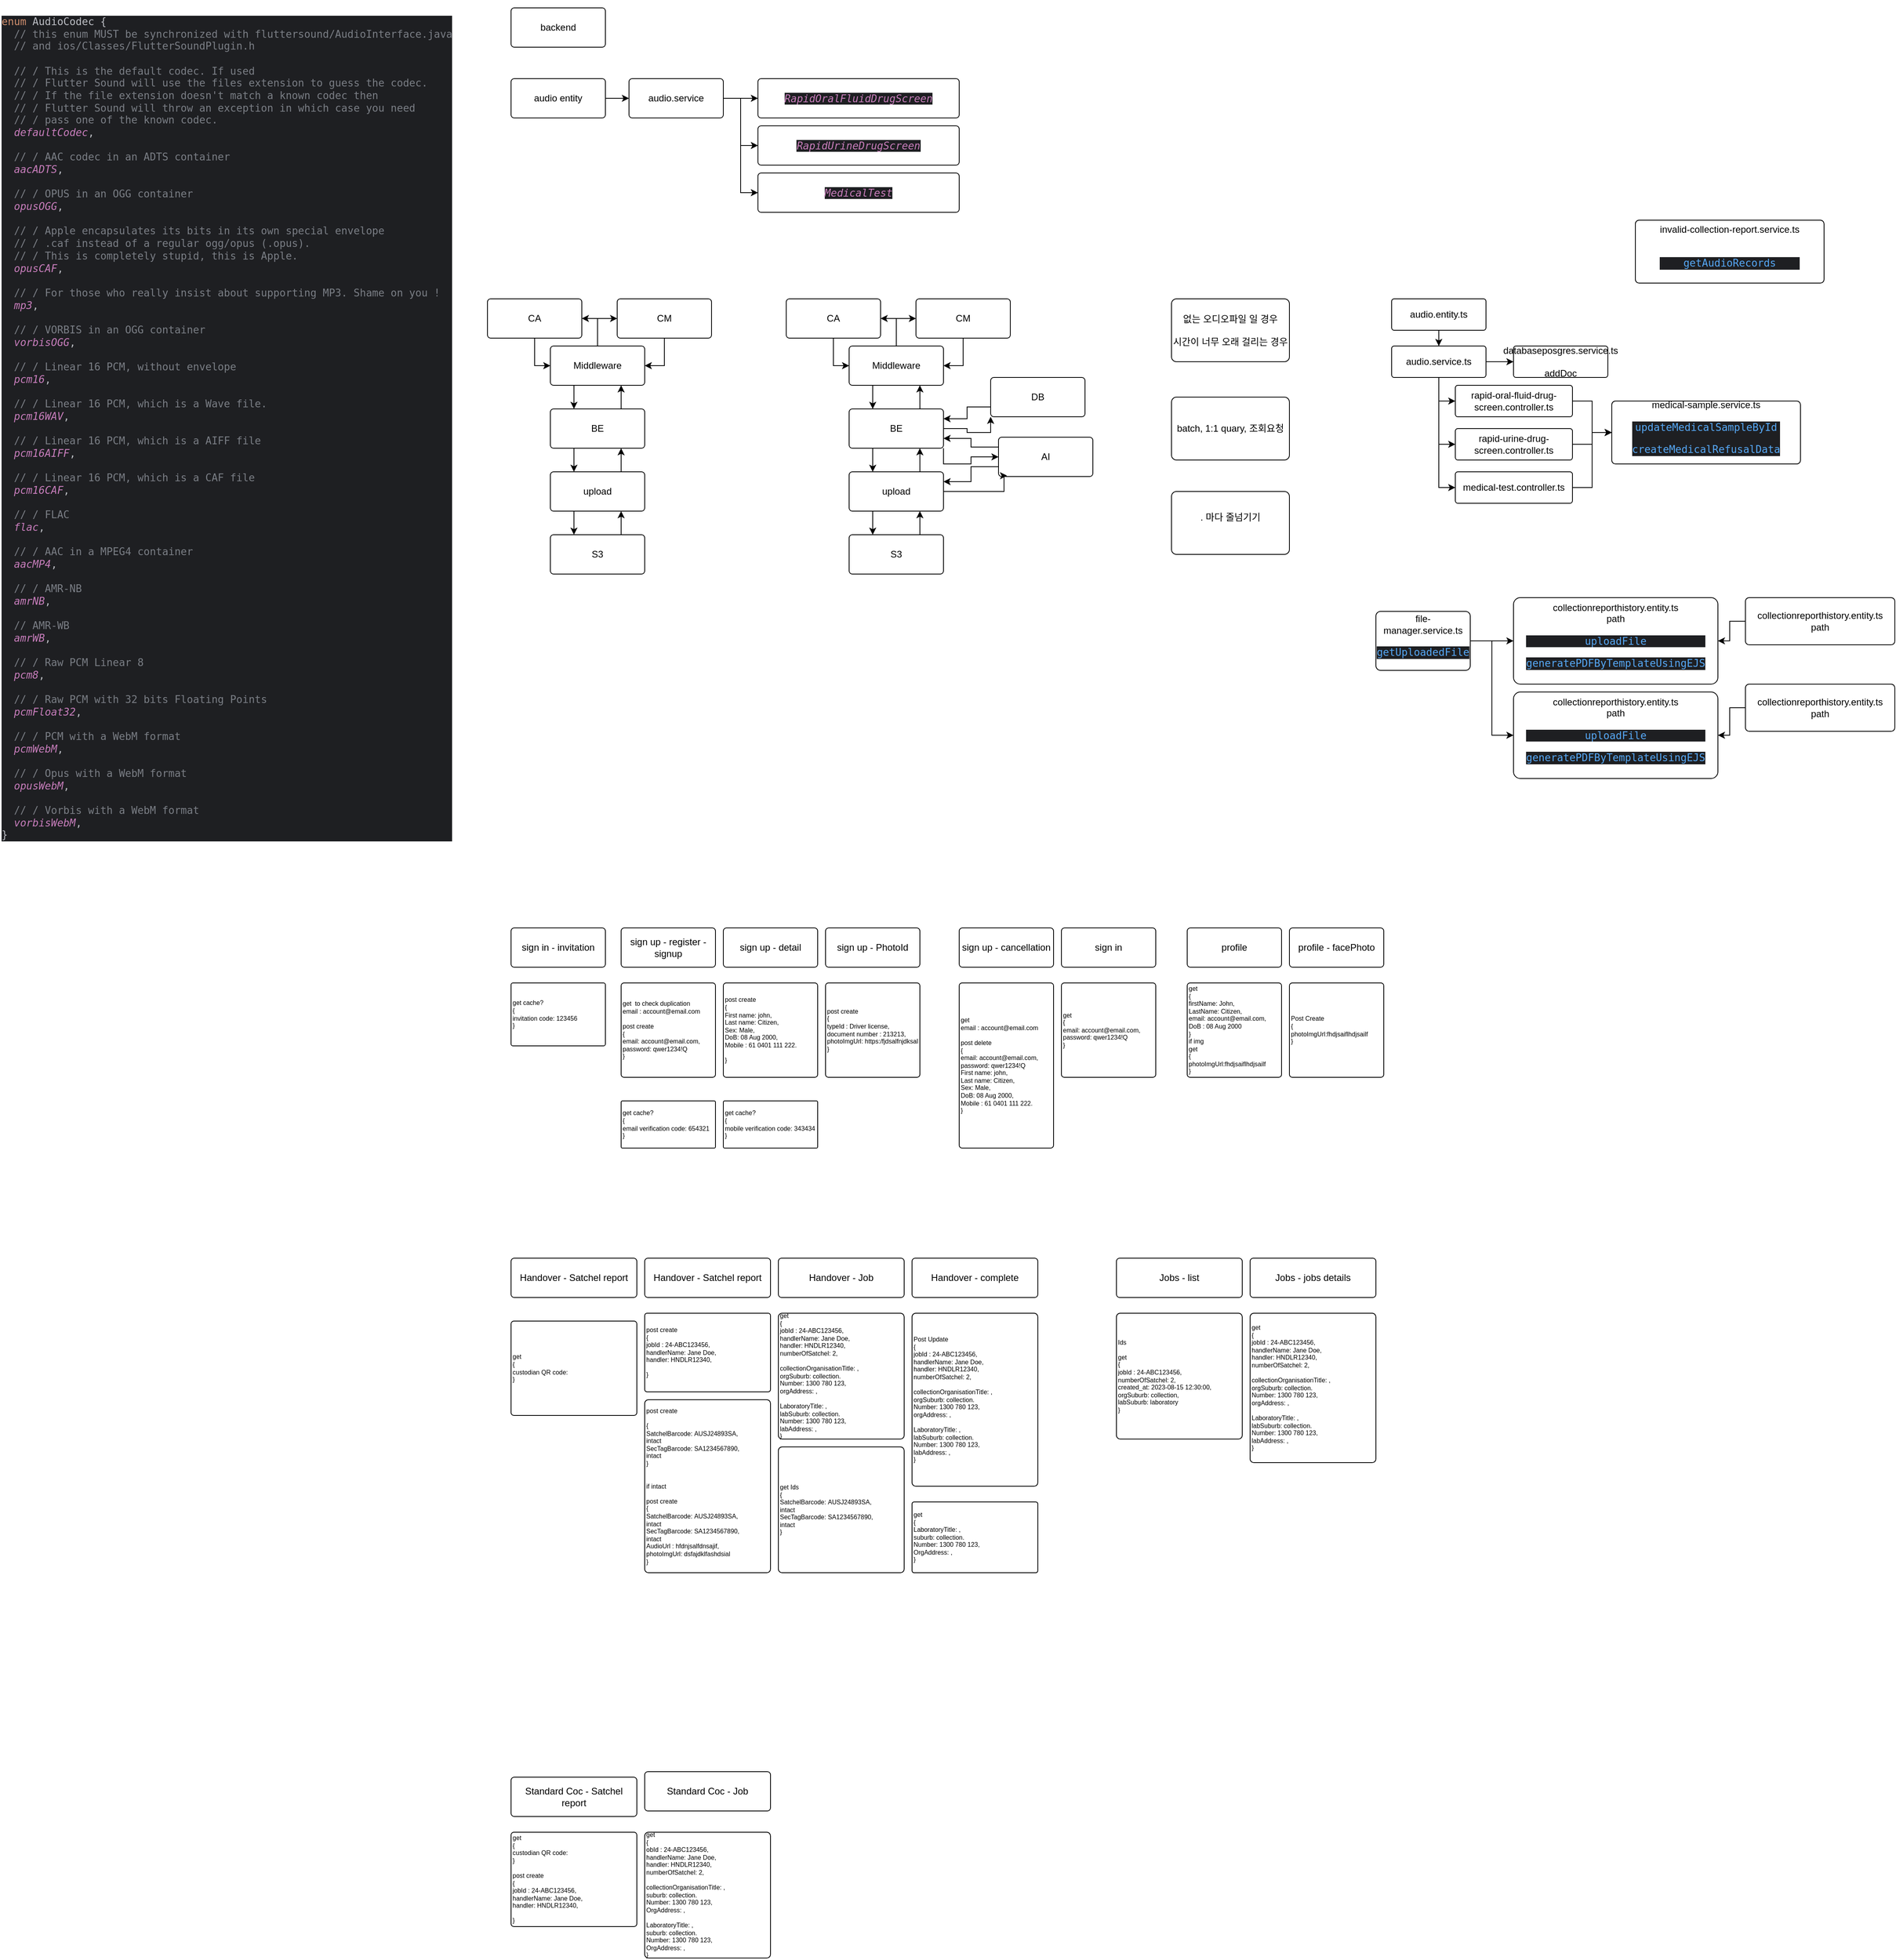 <mxfile version="26.2.2">
  <diagram name="Page-1" id="Hy2vvEPhiLFZXEriCHXn">
    <mxGraphModel dx="2160" dy="1969" grid="1" gridSize="10" guides="1" tooltips="1" connect="1" arrows="1" fold="1" page="1" pageScale="1" pageWidth="827" pageHeight="1169" math="0" shadow="0">
      <root>
        <mxCell id="0" />
        <mxCell id="1" parent="0" />
        <mxCell id="pmV6GeLHaMZTZCY4r49u-2" value="sign in - invitation" style="rounded=1;whiteSpace=wrap;html=1;arcSize=8;" parent="1" vertex="1">
          <mxGeometry x="40" y="40" width="120" height="50" as="geometry" />
        </mxCell>
        <mxCell id="pmV6GeLHaMZTZCY4r49u-4" value="&lt;div style=&quot;font-size: 8px;&quot;&gt;get cache?&lt;/div&gt;&lt;div style=&quot;font-size: 8px;&quot;&gt;{&lt;/div&gt;invitation code: 123456&lt;div style=&quot;font-size: 8px;&quot;&gt;}&lt;/div&gt;" style="rounded=1;whiteSpace=wrap;html=1;arcSize=3;align=left;fontSize=8;" parent="1" vertex="1">
          <mxGeometry x="40" y="110" width="120" height="80" as="geometry" />
        </mxCell>
        <mxCell id="pmV6GeLHaMZTZCY4r49u-5" value="sign up - register - signup" style="rounded=1;whiteSpace=wrap;html=1;arcSize=8;" parent="1" vertex="1">
          <mxGeometry x="180" y="40" width="120" height="50" as="geometry" />
        </mxCell>
        <mxCell id="pmV6GeLHaMZTZCY4r49u-6" value="&lt;div&gt;get &amp;nbsp;to check duplication&lt;/div&gt;&lt;div&gt;email : account@email.com&amp;nbsp;&lt;/div&gt;&lt;div&gt;&lt;br&gt;&lt;/div&gt;&lt;div&gt;post create&lt;/div&gt;{&lt;div style=&quot;font-size: 8px;&quot;&gt;email: account@email.com,&lt;div style=&quot;font-size: 8px;&quot;&gt;password: qwer1234!Q&lt;/div&gt;&lt;div style=&quot;font-size: 8px;&quot;&gt;}&lt;/div&gt;&lt;/div&gt;" style="rounded=1;whiteSpace=wrap;html=1;arcSize=3;align=left;fontSize=8;" parent="1" vertex="1">
          <mxGeometry x="180" y="110" width="120" height="120" as="geometry" />
        </mxCell>
        <mxCell id="pmV6GeLHaMZTZCY4r49u-7" value="&lt;div&gt;get cache?&lt;br&gt;{&lt;/div&gt;&lt;div style=&quot;font-size: 8px;&quot;&gt;email verification code: 654321&lt;/div&gt;&lt;div style=&quot;font-size: 8px;&quot;&gt;}&lt;/div&gt;" style="rounded=1;whiteSpace=wrap;html=1;arcSize=3;align=left;fontSize=8;" parent="1" vertex="1">
          <mxGeometry x="180" y="260" width="120" height="60" as="geometry" />
        </mxCell>
        <mxCell id="pmV6GeLHaMZTZCY4r49u-8" value="sign up - detail" style="rounded=1;whiteSpace=wrap;html=1;arcSize=8;" parent="1" vertex="1">
          <mxGeometry x="310" y="40" width="120" height="50" as="geometry" />
        </mxCell>
        <mxCell id="pmV6GeLHaMZTZCY4r49u-9" value="&lt;div&gt;post create&lt;/div&gt;{&lt;div style=&quot;font-size: 8px;&quot;&gt;&lt;div style=&quot;font-size: 8px;&quot;&gt;First name: john,&lt;/div&gt;&lt;div style=&quot;font-size: 8px;&quot;&gt;Last name: Citizen,&lt;/div&gt;&lt;div style=&quot;font-size: 8px;&quot;&gt;Sex: Male,&lt;/div&gt;&lt;div style=&quot;font-size: 8px;&quot;&gt;DoB: 08 Aug 2000,&lt;/div&gt;&lt;div style=&quot;font-size: 8px;&quot;&gt;Mobile : 61 0401 111 222.&lt;/div&gt;&lt;div style=&quot;font-size: 8px;&quot;&gt;&lt;br&gt;&lt;/div&gt;&lt;div style=&quot;font-size: 8px;&quot;&gt;}&lt;/div&gt;&lt;/div&gt;" style="rounded=1;whiteSpace=wrap;html=1;arcSize=3;align=left;fontSize=8;" parent="1" vertex="1">
          <mxGeometry x="310" y="110" width="120" height="120" as="geometry" />
        </mxCell>
        <mxCell id="pmV6GeLHaMZTZCY4r49u-10" value="&lt;div&gt;get cache?&lt;br&gt;{&lt;/div&gt;&lt;div style=&quot;font-size: 8px;&quot;&gt;mobile verification code: 343434&lt;/div&gt;&lt;div style=&quot;font-size: 8px;&quot;&gt;}&lt;/div&gt;" style="rounded=1;whiteSpace=wrap;html=1;arcSize=3;align=left;fontSize=8;" parent="1" vertex="1">
          <mxGeometry x="310" y="260" width="120" height="60" as="geometry" />
        </mxCell>
        <mxCell id="pmV6GeLHaMZTZCY4r49u-11" value="sign up - PhotoId" style="rounded=1;whiteSpace=wrap;html=1;arcSize=8;" parent="1" vertex="1">
          <mxGeometry x="440" y="40" width="120" height="50" as="geometry" />
        </mxCell>
        <mxCell id="pmV6GeLHaMZTZCY4r49u-12" value="&lt;div&gt;post create&lt;/div&gt;{&lt;div style=&quot;font-size: 8px;&quot;&gt;&lt;div style=&quot;font-size: 8px;&quot;&gt;typeId : Driver license,&lt;/div&gt;&lt;div style=&quot;font-size: 8px;&quot;&gt;document number : 213213,&lt;/div&gt;&lt;div style=&quot;font-size: 8px;&quot;&gt;photoImgUrl: https:/fjdsalfnjdksal&amp;nbsp;&lt;/div&gt;&lt;div style=&quot;font-size: 8px;&quot;&gt;}&lt;/div&gt;&lt;/div&gt;" style="rounded=1;whiteSpace=wrap;html=1;arcSize=3;align=left;fontSize=8;" parent="1" vertex="1">
          <mxGeometry x="440" y="110" width="120" height="120" as="geometry" />
        </mxCell>
        <mxCell id="pmV6GeLHaMZTZCY4r49u-14" value="Handover&amp;nbsp;- Satchel report" style="rounded=1;whiteSpace=wrap;html=1;arcSize=8;" parent="1" vertex="1">
          <mxGeometry x="210" y="460" width="160" height="50" as="geometry" />
        </mxCell>
        <mxCell id="pmV6GeLHaMZTZCY4r49u-17" value="sign up - cancellation" style="rounded=1;whiteSpace=wrap;html=1;arcSize=8;" parent="1" vertex="1">
          <mxGeometry x="610" y="40" width="120" height="50" as="geometry" />
        </mxCell>
        <mxCell id="pmV6GeLHaMZTZCY4r49u-18" value="&lt;div&gt;get&amp;nbsp;&lt;/div&gt;&lt;div&gt;email : account@email.com&amp;nbsp;&lt;/div&gt;&lt;div&gt;&lt;br&gt;&lt;/div&gt;&lt;div&gt;post delete&lt;/div&gt;{&lt;div style=&quot;font-size: 8px;&quot;&gt;email: account@email.com,&lt;div style=&quot;font-size: 8px;&quot;&gt;password: qwer1234!Q&lt;/div&gt;&lt;div style=&quot;font-size: 8px;&quot;&gt;&lt;div&gt;First name: john,&lt;/div&gt;&lt;div&gt;Last name: Citizen,&lt;/div&gt;&lt;div&gt;Sex: Male,&lt;/div&gt;&lt;div&gt;DoB: 08 Aug 2000,&lt;/div&gt;&lt;div&gt;Mobile : 61 0401 111 222.&lt;/div&gt;&lt;/div&gt;&lt;div style=&quot;font-size: 8px;&quot;&gt;}&lt;/div&gt;&lt;/div&gt;" style="rounded=1;whiteSpace=wrap;html=1;arcSize=3;align=left;fontSize=8;" parent="1" vertex="1">
          <mxGeometry x="610" y="110" width="120" height="210" as="geometry" />
        </mxCell>
        <mxCell id="pmV6GeLHaMZTZCY4r49u-20" value="sign in" style="rounded=1;whiteSpace=wrap;html=1;arcSize=8;" parent="1" vertex="1">
          <mxGeometry x="740" y="40" width="120" height="50" as="geometry" />
        </mxCell>
        <mxCell id="pmV6GeLHaMZTZCY4r49u-21" value="&lt;div&gt;get&lt;/div&gt;{&lt;div style=&quot;font-size: 8px;&quot;&gt;&lt;div style=&quot;font-size: 8px;&quot;&gt;email: account@email.com,&lt;div&gt;password: qwer1234!Q&lt;/div&gt;&lt;/div&gt;&lt;div style=&quot;font-size: 8px;&quot;&gt;}&lt;/div&gt;&lt;/div&gt;" style="rounded=1;whiteSpace=wrap;html=1;arcSize=3;align=left;fontSize=8;" parent="1" vertex="1">
          <mxGeometry x="740" y="110" width="120" height="120" as="geometry" />
        </mxCell>
        <mxCell id="pmV6GeLHaMZTZCY4r49u-23" value="&lt;div&gt;post create&amp;nbsp;&lt;/div&gt;&lt;div&gt;&lt;br&gt;&lt;/div&gt;&lt;div&gt;{&lt;div&gt;&lt;div&gt;SatchelBarcode:&amp;nbsp;&lt;span style=&quot;white-space: pre-wrap;&quot;&gt;AUSJ24893SA&lt;/span&gt;,&amp;nbsp;&lt;/div&gt;&lt;div&gt;intact&lt;/div&gt;&lt;div&gt;SecTagBarcode:&amp;nbsp;&lt;span style=&quot;white-space: pre-wrap;&quot;&gt;SA1234567890&lt;/span&gt;,&lt;/div&gt;&lt;div&gt;intact&lt;/div&gt;&lt;div&gt;}&lt;br&gt;&lt;/div&gt;&lt;/div&gt;&lt;/div&gt;&lt;div&gt;&lt;br&gt;&lt;/div&gt;&lt;div&gt;&lt;br&gt;&lt;/div&gt;&lt;div&gt;if intact&amp;nbsp;&lt;/div&gt;&lt;div&gt;&lt;br&gt;&lt;/div&gt;&lt;div&gt;&lt;div&gt;post create&amp;nbsp;&lt;/div&gt;&lt;/div&gt;{&lt;div style=&quot;font-size: 8px;&quot;&gt;&lt;div style=&quot;font-size: 8px;&quot;&gt;SatchelBarcode:&amp;nbsp;&lt;span style=&quot;white-space: pre-wrap;&quot;&gt;AUSJ24893SA&lt;/span&gt;,&amp;nbsp;&lt;/div&gt;&lt;div style=&quot;font-size: 8px;&quot;&gt;intact&lt;/div&gt;&lt;span&gt;&lt;/span&gt;&lt;div style=&quot;font-size: 8px;&quot;&gt;SecTagBarcode:&amp;nbsp;&lt;span style=&quot;white-space: pre-wrap;&quot;&gt;SA1234567890&lt;/span&gt;,&lt;/div&gt;&lt;div style=&quot;font-size: 8px;&quot;&gt;intact&lt;/div&gt;&lt;div style=&quot;font-size: 8px;&quot;&gt;AudioUrl : hfdnjsalfdnsajif,&lt;/div&gt;&lt;div style=&quot;font-size: 8px;&quot;&gt;photoImgUrl: dsfajdklfashdsial&lt;/div&gt;&lt;div style=&quot;font-size: 8px;&quot;&gt;}&lt;br&gt;&lt;/div&gt;&lt;/div&gt;" style="rounded=1;whiteSpace=wrap;html=1;arcSize=3;align=left;fontSize=8;" parent="1" vertex="1">
          <mxGeometry x="210" y="640" width="160" height="220" as="geometry" />
        </mxCell>
        <mxCell id="pmV6GeLHaMZTZCY4r49u-25" value="Handover&amp;nbsp;- Job" style="rounded=1;whiteSpace=wrap;html=1;arcSize=8;" parent="1" vertex="1">
          <mxGeometry x="380" y="460" width="160" height="50" as="geometry" />
        </mxCell>
        <mxCell id="pmV6GeLHaMZTZCY4r49u-26" value="&lt;div&gt;get&lt;/div&gt;{&lt;div&gt;&lt;div&gt;&lt;div style=&quot;font-size: 8px;&quot;&gt;jobId :&amp;nbsp;&lt;span style=&quot;white-space: pre-wrap;&quot;&gt;24-ABC123456,&lt;/span&gt;&lt;/div&gt;&lt;div style=&quot;font-size: 8px;&quot;&gt;&lt;span style=&quot;white-space: pre-wrap;&quot;&gt;handlerName: &lt;/span&gt;&lt;span style=&quot;white-space: pre-wrap;&quot;&gt;Jane Doe,&lt;/span&gt;&lt;/div&gt;&lt;div style=&quot;font-size: 8px;&quot;&gt;&lt;span style=&quot;white-space: pre-wrap;&quot;&gt;handler: &lt;/span&gt;&lt;span style=&quot;white-space: pre-wrap;&quot;&gt;HNDLR12340,&lt;/span&gt;&lt;/div&gt;&lt;div style=&quot;font-size: 8px;&quot;&gt;&lt;span style=&quot;white-space-collapse: preserve;&quot;&gt;numberOfSatchel: 2,&lt;/span&gt;&lt;/div&gt;&lt;div style=&quot;font-size: 8px;&quot;&gt;&lt;span style=&quot;white-space-collapse: preserve;&quot;&gt;&lt;br&gt;&lt;/span&gt;&lt;/div&gt;&lt;div style=&quot;font-size: 8px;&quot;&gt;&lt;span style=&quot;white-space-collapse: preserve;&quot;&gt;collectionOrganisationTitle: ,&lt;/span&gt;&lt;/div&gt;&lt;div&gt;&lt;span style=&quot;white-space-collapse: preserve;&quot;&gt;orgSuburb: collection.&lt;/span&gt;&lt;/div&gt;&lt;div&gt;&lt;span style=&quot;white-space: pre-wrap;&quot;&gt;Number: 1300 780 123,&lt;/span&gt;&lt;/div&gt;&lt;div style=&quot;font-size: 8px;&quot;&gt;&lt;span style=&quot;white-space-collapse: preserve;&quot;&gt;orgAddress: ,&lt;/span&gt;&lt;/div&gt;&lt;/div&gt;&lt;div style=&quot;font-size: 8px;&quot;&gt;&lt;div&gt;&lt;div&gt;&lt;span style=&quot;white-space-collapse: preserve;&quot;&gt;&lt;br&gt;&lt;/span&gt;&lt;/div&gt;&lt;div&gt;&lt;span style=&quot;white-space-collapse: preserve;&quot;&gt;LaboratoryTitle: ,&lt;/span&gt;&lt;/div&gt;&lt;div&gt;&lt;span style=&quot;white-space-collapse: preserve;&quot;&gt;labSuburb: collection.&lt;/span&gt;&lt;/div&gt;&lt;div&gt;&lt;span style=&quot;white-space: pre-wrap;&quot;&gt;Number: 1300 780 123,&lt;/span&gt;&lt;/div&gt;&lt;div&gt;&lt;span style=&quot;white-space-collapse: preserve;&quot;&gt;labAddress: ,&lt;/span&gt;&lt;/div&gt;&lt;/div&gt;&lt;/div&gt;&lt;div style=&quot;font-size: 8px;&quot;&gt;}&lt;br&gt;&lt;/div&gt;&lt;/div&gt;" style="rounded=1;whiteSpace=wrap;html=1;arcSize=3;align=left;fontSize=8;" parent="1" vertex="1">
          <mxGeometry x="380" y="530" width="160" height="160" as="geometry" />
        </mxCell>
        <mxCell id="pmV6GeLHaMZTZCY4r49u-28" value="&lt;div&gt;get Ids&lt;/div&gt;{&lt;div&gt;&lt;div&gt;SatchelBarcode:&amp;nbsp;&lt;span style=&quot;white-space: pre-wrap;&quot;&gt;AUSJ24893SA&lt;/span&gt;,&amp;nbsp;&lt;/div&gt;&lt;div&gt;intact&lt;/div&gt;&lt;div&gt;SecTagBarcode:&amp;nbsp;&lt;span style=&quot;white-space: pre-wrap;&quot;&gt;SA1234567890&lt;/span&gt;,&lt;/div&gt;&lt;div&gt;intact&lt;/div&gt;&lt;/div&gt;&lt;div&gt;}&lt;/div&gt;" style="rounded=1;whiteSpace=wrap;html=1;arcSize=3;align=left;fontSize=8;" parent="1" vertex="1">
          <mxGeometry x="380" y="700" width="160" height="160" as="geometry" />
        </mxCell>
        <mxCell id="pmV6GeLHaMZTZCY4r49u-30" value="Standard Coc - Satchel report" style="rounded=1;whiteSpace=wrap;html=1;arcSize=8;" parent="1" vertex="1">
          <mxGeometry x="40" y="1120" width="160" height="50" as="geometry" />
        </mxCell>
        <mxCell id="pmV6GeLHaMZTZCY4r49u-31" value="&lt;div&gt;get&lt;/div&gt;{&lt;div style=&quot;font-size: 8px;&quot;&gt;&lt;div style=&quot;font-size: 8px;&quot;&gt;custodian QR code:&amp;nbsp;&lt;/div&gt;&lt;div style=&quot;font-size: 8px;&quot;&gt;}&lt;br&gt;&lt;/div&gt;&lt;div style=&quot;font-size: 8px;&quot;&gt;&lt;br&gt;&lt;/div&gt;&lt;div style=&quot;font-size: 8px;&quot;&gt;post create&lt;/div&gt;&lt;div style=&quot;font-size: 8px;&quot;&gt;{&lt;/div&gt;&lt;div style=&quot;font-size: 8px;&quot;&gt;jobId :&amp;nbsp;&lt;span style=&quot;white-space: pre-wrap;&quot;&gt;24-ABC123456,&lt;/span&gt;&lt;/div&gt;&lt;div style=&quot;font-size: 8px;&quot;&gt;&lt;span style=&quot;white-space: pre-wrap;&quot;&gt;handlerName: &lt;/span&gt;&lt;span style=&quot;white-space: pre-wrap;&quot;&gt;Jane Doe,&lt;/span&gt;&lt;/div&gt;&lt;span&gt;&lt;/span&gt;&lt;div style=&quot;font-size: 8px;&quot;&gt;&lt;span style=&quot;white-space: pre-wrap;&quot;&gt;handler: &lt;/span&gt;&lt;span style=&quot;white-space: pre-wrap;&quot;&gt;HNDLR12340,&lt;/span&gt;&lt;/div&gt;&lt;div style=&quot;font-size: 8px;&quot;&gt;&lt;span style=&quot;white-space: pre-wrap;&quot;&gt;&lt;br&gt;&lt;/span&gt;&lt;/div&gt;&lt;span&gt;&lt;/span&gt;&lt;span&gt;&lt;/span&gt;&lt;div style=&quot;font-size: 8px;&quot;&gt;}&lt;/div&gt;&lt;/div&gt;" style="rounded=1;whiteSpace=wrap;html=1;arcSize=3;align=left;fontSize=8;" parent="1" vertex="1">
          <mxGeometry x="40" y="1190" width="160" height="120" as="geometry" />
        </mxCell>
        <mxCell id="pmV6GeLHaMZTZCY4r49u-32" value="Standard Coc - Job" style="rounded=1;whiteSpace=wrap;html=1;arcSize=8;" parent="1" vertex="1">
          <mxGeometry x="210" y="1113" width="160" height="50" as="geometry" />
        </mxCell>
        <mxCell id="pmV6GeLHaMZTZCY4r49u-33" value="&lt;div&gt;get&lt;/div&gt;{&lt;div&gt;&lt;div&gt;&lt;div style=&quot;font-size: 8px;&quot;&gt;obId :&amp;nbsp;&lt;span style=&quot;white-space: pre-wrap;&quot;&gt;24-ABC123456,&lt;/span&gt;&lt;/div&gt;&lt;div style=&quot;font-size: 8px;&quot;&gt;&lt;span style=&quot;white-space: pre-wrap;&quot;&gt;handlerName: &lt;/span&gt;&lt;span style=&quot;white-space: pre-wrap;&quot;&gt;Jane Doe,&lt;/span&gt;&lt;/div&gt;&lt;div style=&quot;font-size: 8px;&quot;&gt;&lt;span style=&quot;white-space: pre-wrap;&quot;&gt;handler: &lt;/span&gt;&lt;span style=&quot;white-space: pre-wrap;&quot;&gt;HNDLR12340,&lt;/span&gt;&lt;/div&gt;&lt;div style=&quot;font-size: 8px;&quot;&gt;&lt;span style=&quot;white-space-collapse: preserve;&quot;&gt;numberOfSatchel: 2,&lt;/span&gt;&lt;/div&gt;&lt;div style=&quot;font-size: 8px;&quot;&gt;&lt;span style=&quot;white-space-collapse: preserve;&quot;&gt;&lt;br&gt;&lt;/span&gt;&lt;/div&gt;&lt;div style=&quot;font-size: 8px;&quot;&gt;&lt;span style=&quot;white-space-collapse: preserve;&quot;&gt;collectionOrganisationTitle: ,&lt;/span&gt;&lt;/div&gt;&lt;div&gt;&lt;span style=&quot;white-space-collapse: preserve;&quot;&gt;suburb: collection.&lt;/span&gt;&lt;/div&gt;&lt;div&gt;&lt;span style=&quot;white-space: pre-wrap;&quot;&gt;Number: 1300 780 123,&lt;/span&gt;&lt;/div&gt;&lt;div style=&quot;font-size: 8px;&quot;&gt;&lt;span style=&quot;white-space-collapse: preserve;&quot;&gt;OrgAddress: ,&lt;/span&gt;&lt;/div&gt;&lt;/div&gt;&lt;div style=&quot;font-size: 8px;&quot;&gt;&lt;div&gt;&lt;div&gt;&lt;span style=&quot;white-space-collapse: preserve;&quot;&gt;&lt;br&gt;&lt;/span&gt;&lt;/div&gt;&lt;div&gt;&lt;span style=&quot;white-space-collapse: preserve;&quot;&gt;LaboratoryTitle: ,&lt;/span&gt;&lt;/div&gt;&lt;div&gt;&lt;span style=&quot;white-space-collapse: preserve;&quot;&gt;suburb: collection.&lt;/span&gt;&lt;/div&gt;&lt;div&gt;&lt;span style=&quot;white-space: pre-wrap;&quot;&gt;Number: 1300 780 123,&lt;/span&gt;&lt;/div&gt;&lt;div&gt;&lt;span style=&quot;white-space-collapse: preserve;&quot;&gt;OrgAddress: ,&lt;/span&gt;&lt;/div&gt;&lt;/div&gt;&lt;/div&gt;&lt;div style=&quot;font-size: 8px;&quot;&gt;}&lt;br&gt;&lt;/div&gt;&lt;/div&gt;" style="rounded=1;whiteSpace=wrap;html=1;arcSize=3;align=left;fontSize=8;" parent="1" vertex="1">
          <mxGeometry x="210" y="1190" width="160" height="160" as="geometry" />
        </mxCell>
        <mxCell id="pmV6GeLHaMZTZCY4r49u-34" value="Handover - complete" style="rounded=1;whiteSpace=wrap;html=1;arcSize=8;" parent="1" vertex="1">
          <mxGeometry x="550" y="460" width="160" height="50" as="geometry" />
        </mxCell>
        <mxCell id="pmV6GeLHaMZTZCY4r49u-35" value="&lt;div&gt;Post Update&lt;/div&gt;&lt;div&gt;{&lt;/div&gt;&lt;div&gt;&lt;div&gt;jobId :&amp;nbsp;&lt;span style=&quot;white-space: pre-wrap;&quot;&gt;24-ABC123456,&lt;/span&gt;&lt;/div&gt;&lt;div&gt;&lt;span style=&quot;white-space: pre-wrap;&quot;&gt;handlerName: &lt;/span&gt;&lt;span style=&quot;white-space: pre-wrap;&quot;&gt;Jane Doe,&lt;/span&gt;&lt;/div&gt;&lt;div&gt;&lt;span style=&quot;white-space: pre-wrap;&quot;&gt;handler: &lt;/span&gt;&lt;span style=&quot;white-space: pre-wrap;&quot;&gt;HNDLR12340,&lt;/span&gt;&lt;/div&gt;&lt;div&gt;&lt;span style=&quot;white-space-collapse: preserve;&quot;&gt;numberOfSatchel: 2,&lt;/span&gt;&lt;/div&gt;&lt;div&gt;&lt;span style=&quot;white-space-collapse: preserve;&quot;&gt;&lt;br&gt;&lt;/span&gt;&lt;/div&gt;&lt;div&gt;&lt;span style=&quot;white-space-collapse: preserve;&quot;&gt;collectionOrganisationTitle: ,&lt;/span&gt;&lt;/div&gt;&lt;div&gt;&lt;span style=&quot;white-space-collapse: preserve;&quot;&gt;orgSuburb: collection.&lt;/span&gt;&lt;/div&gt;&lt;div&gt;&lt;span style=&quot;white-space: pre-wrap;&quot;&gt;Number: 1300 780 123,&lt;/span&gt;&lt;/div&gt;&lt;div&gt;&lt;span style=&quot;white-space-collapse: preserve;&quot;&gt;orgAddress: ,&lt;/span&gt;&lt;/div&gt;&lt;/div&gt;&lt;div&gt;&lt;div&gt;&lt;span style=&quot;white-space-collapse: preserve;&quot;&gt;&lt;br&gt;&lt;/span&gt;&lt;/div&gt;&lt;div&gt;&lt;span style=&quot;white-space-collapse: preserve;&quot;&gt;LaboratoryTitle: ,&lt;/span&gt;&lt;/div&gt;&lt;div&gt;&lt;span style=&quot;white-space-collapse: preserve;&quot;&gt;labSuburb: collection.&lt;/span&gt;&lt;/div&gt;&lt;div&gt;&lt;span style=&quot;white-space: pre-wrap;&quot;&gt;Number: 1300 780 123,&lt;/span&gt;&lt;/div&gt;&lt;div&gt;&lt;span style=&quot;white-space-collapse: preserve;&quot;&gt;labAddress: ,&lt;/span&gt;&lt;/div&gt;&lt;/div&gt;&lt;div&gt;}&lt;br&gt;&lt;/div&gt;" style="rounded=1;whiteSpace=wrap;html=1;arcSize=3;align=left;fontSize=8;" parent="1" vertex="1">
          <mxGeometry x="550" y="530" width="160" height="220" as="geometry" />
        </mxCell>
        <mxCell id="pmV6GeLHaMZTZCY4r49u-36" value="Jobs - list" style="rounded=1;whiteSpace=wrap;html=1;arcSize=8;" parent="1" vertex="1">
          <mxGeometry x="810" y="460" width="160" height="50" as="geometry" />
        </mxCell>
        <mxCell id="pmV6GeLHaMZTZCY4r49u-37" value="&lt;div&gt;Ids&lt;/div&gt;&lt;div&gt;&lt;br&gt;&lt;/div&gt;&lt;div&gt;get&lt;/div&gt;{&lt;div&gt;&lt;div&gt;jobId :&amp;nbsp;&lt;span style=&quot;white-space: pre-wrap;&quot;&gt;24-ABC123456,&lt;/span&gt;&lt;/div&gt;&lt;div&gt;&lt;span style=&quot;white-space: pre-wrap;&quot;&gt;numberOfSatchel: 2,&lt;/span&gt;&lt;br&gt;&lt;/div&gt;&lt;div style=&quot;font-size: 8px;&quot;&gt;created_at: 2023-08-15 12:30:00,&lt;/div&gt;&lt;div&gt;&lt;span style=&quot;white-space-collapse: preserve;&quot;&gt;orgSuburb: collection,&lt;/span&gt;&lt;/div&gt;&lt;div&gt;&lt;div&gt;&lt;span style=&quot;white-space-collapse: preserve;&quot;&gt;labSuburb: laboratory&lt;/span&gt;&lt;/div&gt;&lt;/div&gt;&lt;div style=&quot;font-size: 8px;&quot;&gt;}&lt;br&gt;&lt;/div&gt;&lt;/div&gt;" style="rounded=1;whiteSpace=wrap;html=1;arcSize=3;align=left;fontSize=8;" parent="1" vertex="1">
          <mxGeometry x="810" y="530" width="160" height="160" as="geometry" />
        </mxCell>
        <mxCell id="pmV6GeLHaMZTZCY4r49u-38" value="Jobs - jobs details" style="rounded=1;whiteSpace=wrap;html=1;arcSize=8;" parent="1" vertex="1">
          <mxGeometry x="980" y="460" width="160" height="50" as="geometry" />
        </mxCell>
        <mxCell id="pmV6GeLHaMZTZCY4r49u-39" value="&lt;div&gt;get&lt;/div&gt;{&lt;div&gt;&lt;div&gt;&lt;div style=&quot;font-size: 8px;&quot;&gt;jobId :&amp;nbsp;&lt;span style=&quot;white-space: pre-wrap;&quot;&gt;24-ABC123456,&lt;/span&gt;&lt;/div&gt;&lt;div style=&quot;font-size: 8px;&quot;&gt;&lt;span style=&quot;white-space: pre-wrap;&quot;&gt;handlerName: &lt;/span&gt;&lt;span style=&quot;white-space: pre-wrap;&quot;&gt;Jane Doe,&lt;/span&gt;&lt;/div&gt;&lt;div style=&quot;font-size: 8px;&quot;&gt;&lt;span style=&quot;white-space: pre-wrap;&quot;&gt;handler: &lt;/span&gt;&lt;span style=&quot;white-space: pre-wrap;&quot;&gt;HNDLR12340,&lt;/span&gt;&lt;/div&gt;&lt;div style=&quot;font-size: 8px;&quot;&gt;&lt;span style=&quot;white-space-collapse: preserve;&quot;&gt;numberOfSatchel: 2,&lt;/span&gt;&lt;/div&gt;&lt;div style=&quot;font-size: 8px;&quot;&gt;&lt;span style=&quot;white-space-collapse: preserve;&quot;&gt;&lt;br&gt;&lt;/span&gt;&lt;/div&gt;&lt;div style=&quot;font-size: 8px;&quot;&gt;&lt;span style=&quot;white-space-collapse: preserve;&quot;&gt;collectionOrganisationTitle: ,&lt;/span&gt;&lt;/div&gt;&lt;div&gt;&lt;span style=&quot;white-space-collapse: preserve;&quot;&gt;orgSuburb: collection.&lt;/span&gt;&lt;/div&gt;&lt;div&gt;&lt;span style=&quot;white-space: pre-wrap;&quot;&gt;Number: 1300 780 123,&lt;/span&gt;&lt;/div&gt;&lt;div style=&quot;font-size: 8px;&quot;&gt;&lt;span style=&quot;white-space-collapse: preserve;&quot;&gt;orgAddress: ,&lt;/span&gt;&lt;/div&gt;&lt;/div&gt;&lt;div style=&quot;font-size: 8px;&quot;&gt;&lt;div&gt;&lt;div&gt;&lt;span style=&quot;white-space-collapse: preserve;&quot;&gt;&lt;br&gt;&lt;/span&gt;&lt;/div&gt;&lt;div&gt;&lt;span style=&quot;white-space-collapse: preserve;&quot;&gt;LaboratoryTitle: ,&lt;/span&gt;&lt;/div&gt;&lt;div&gt;&lt;span style=&quot;white-space-collapse: preserve;&quot;&gt;labSuburb: collection.&lt;/span&gt;&lt;/div&gt;&lt;div&gt;&lt;span style=&quot;white-space: pre-wrap;&quot;&gt;Number: 1300 780 123,&lt;/span&gt;&lt;/div&gt;&lt;div&gt;&lt;span style=&quot;white-space-collapse: preserve;&quot;&gt;labAddress: ,&lt;/span&gt;&lt;/div&gt;&lt;/div&gt;&lt;/div&gt;&lt;div style=&quot;font-size: 8px;&quot;&gt;}&lt;br&gt;&lt;/div&gt;&lt;/div&gt;" style="rounded=1;whiteSpace=wrap;html=1;arcSize=3;align=left;fontSize=8;" parent="1" vertex="1">
          <mxGeometry x="980" y="530" width="160" height="190" as="geometry" />
        </mxCell>
        <mxCell id="pmV6GeLHaMZTZCY4r49u-40" value="&lt;div&gt;get&lt;/div&gt;{&lt;div&gt;&lt;div&gt;&lt;div style=&quot;font-size: 8px;&quot;&gt;&lt;span style=&quot;white-space: pre-wrap;&quot;&gt;LaboratoryTitle: ,&lt;/span&gt;&lt;br&gt;&lt;/div&gt;&lt;/div&gt;&lt;div style=&quot;font-size: 8px;&quot;&gt;&lt;div&gt;&lt;span style=&quot;white-space-collapse: preserve;&quot;&gt;suburb: collection.&lt;/span&gt;&lt;/div&gt;&lt;div&gt;&lt;span style=&quot;white-space: pre-wrap;&quot;&gt;Number: 1300 780 123,&lt;/span&gt;&lt;/div&gt;&lt;div&gt;&lt;span style=&quot;white-space-collapse: preserve;&quot;&gt;OrgAddress: ,&lt;/span&gt;&lt;/div&gt;&lt;/div&gt;&lt;div style=&quot;font-size: 8px;&quot;&gt;}&lt;br&gt;&lt;/div&gt;&lt;/div&gt;" style="rounded=1;whiteSpace=wrap;html=1;arcSize=3;align=left;fontSize=8;" parent="1" vertex="1">
          <mxGeometry x="550" y="770" width="160" height="90" as="geometry" />
        </mxCell>
        <mxCell id="pmV6GeLHaMZTZCY4r49u-41" value="Handover - Satchel report" style="rounded=1;whiteSpace=wrap;html=1;arcSize=8;" parent="1" vertex="1">
          <mxGeometry x="40" y="460" width="160" height="50" as="geometry" />
        </mxCell>
        <mxCell id="pmV6GeLHaMZTZCY4r49u-42" value="&lt;div&gt;get&lt;/div&gt;{&lt;div style=&quot;font-size: 8px;&quot;&gt;&lt;div style=&quot;font-size: 8px;&quot;&gt;custodian QR code:&amp;nbsp;&lt;/div&gt;&lt;div style=&quot;font-size: 8px;&quot;&gt;}&lt;/div&gt;&lt;/div&gt;" style="rounded=1;whiteSpace=wrap;html=1;arcSize=3;align=left;fontSize=8;" parent="1" vertex="1">
          <mxGeometry x="40" y="540" width="160" height="120" as="geometry" />
        </mxCell>
        <mxCell id="pmV6GeLHaMZTZCY4r49u-43" value="&lt;div&gt;post create&lt;br&gt;&lt;/div&gt;&lt;div style=&quot;font-size: 8px;&quot;&gt;&lt;div style=&quot;font-size: 8px;&quot;&gt;{&lt;/div&gt;&lt;div style=&quot;font-size: 8px;&quot;&gt;jobId :&amp;nbsp;&lt;span style=&quot;white-space: pre-wrap;&quot;&gt;24-ABC123456,&lt;/span&gt;&lt;/div&gt;&lt;div style=&quot;font-size: 8px;&quot;&gt;&lt;span style=&quot;white-space: pre-wrap;&quot;&gt;handlerName: &lt;/span&gt;&lt;span style=&quot;white-space: pre-wrap;&quot;&gt;Jane Doe,&lt;/span&gt;&lt;/div&gt;&lt;span&gt;&lt;/span&gt;&lt;div style=&quot;font-size: 8px;&quot;&gt;&lt;span style=&quot;white-space: pre-wrap;&quot;&gt;handler: &lt;/span&gt;&lt;span style=&quot;white-space: pre-wrap;&quot;&gt;HNDLR12340,&lt;/span&gt;&lt;/div&gt;&lt;div style=&quot;font-size: 8px;&quot;&gt;&lt;span style=&quot;white-space: pre-wrap;&quot;&gt;&lt;br&gt;&lt;/span&gt;&lt;/div&gt;&lt;span&gt;&lt;/span&gt;&lt;span&gt;&lt;/span&gt;&lt;div style=&quot;font-size: 8px;&quot;&gt;}&lt;/div&gt;&lt;/div&gt;" style="rounded=1;whiteSpace=wrap;html=1;arcSize=3;align=left;fontSize=8;" parent="1" vertex="1">
          <mxGeometry x="210" y="530" width="160" height="100" as="geometry" />
        </mxCell>
        <mxCell id="pmV6GeLHaMZTZCY4r49u-44" value="profile" style="rounded=1;whiteSpace=wrap;html=1;arcSize=8;" parent="1" vertex="1">
          <mxGeometry x="900" y="40" width="120" height="50" as="geometry" />
        </mxCell>
        <mxCell id="pmV6GeLHaMZTZCY4r49u-45" value="&lt;div&gt;get&lt;/div&gt;{&lt;div&gt;firstName: John,&lt;/div&gt;&lt;div&gt;LastName: Citizen,&lt;br&gt;&lt;div style=&quot;font-size: 8px;&quot;&gt;&lt;div style=&quot;font-size: 8px;&quot;&gt;email: account@email.com,&lt;div&gt;DoB : 08 Aug 2000&lt;/div&gt;&lt;div&gt;}&lt;br&gt;&lt;/div&gt;&lt;div&gt;if img&lt;/div&gt;&lt;div&gt;get&lt;/div&gt;&lt;div&gt;{&lt;/div&gt;&lt;div&gt;photoImgUrl:fhdjsaiflhdjsailf&lt;/div&gt;&lt;div&gt;}&lt;/div&gt;&lt;/div&gt;&lt;/div&gt;&lt;/div&gt;" style="rounded=1;whiteSpace=wrap;html=1;arcSize=3;align=left;fontSize=8;" parent="1" vertex="1">
          <mxGeometry x="900" y="110" width="120" height="120" as="geometry" />
        </mxCell>
        <mxCell id="pmV6GeLHaMZTZCY4r49u-46" value="profile - facePhoto" style="rounded=1;whiteSpace=wrap;html=1;arcSize=8;" parent="1" vertex="1">
          <mxGeometry x="1030" y="40" width="120" height="50" as="geometry" />
        </mxCell>
        <mxCell id="pmV6GeLHaMZTZCY4r49u-47" value="&lt;div&gt;Post Create&lt;/div&gt;&lt;div&gt;{&lt;/div&gt;&lt;div&gt;&lt;div&gt;photoImgUrl:fhdjsaiflhdjsailf&lt;/div&gt;&lt;/div&gt;&lt;div&gt;}&lt;/div&gt;" style="rounded=1;whiteSpace=wrap;html=1;arcSize=3;align=left;fontSize=8;" parent="1" vertex="1">
          <mxGeometry x="1030" y="110" width="120" height="120" as="geometry" />
        </mxCell>
        <mxCell id="NYVM5cqyzxNznNuhI6mn-1" value="&lt;div&gt;backend&lt;/div&gt;" style="rounded=1;whiteSpace=wrap;html=1;arcSize=8;" parent="1" vertex="1">
          <mxGeometry x="40" y="-1130" width="120" height="50" as="geometry" />
        </mxCell>
        <mxCell id="NYVM5cqyzxNznNuhI6mn-6" style="edgeStyle=orthogonalEdgeStyle;rounded=0;orthogonalLoop=1;jettySize=auto;html=1;entryX=0;entryY=0.5;entryDx=0;entryDy=0;" parent="1" source="NYVM5cqyzxNznNuhI6mn-3" target="NYVM5cqyzxNznNuhI6mn-5" edge="1">
          <mxGeometry relative="1" as="geometry" />
        </mxCell>
        <mxCell id="NYVM5cqyzxNznNuhI6mn-3" value="&lt;div&gt;&lt;span style=&quot;background-color: transparent; color: light-dark(rgb(0, 0, 0), rgb(255, 255, 255));&quot;&gt;audio entity&lt;/span&gt;&lt;/div&gt;" style="rounded=1;whiteSpace=wrap;html=1;arcSize=8;" parent="1" vertex="1">
          <mxGeometry x="40" y="-1040" width="120" height="50" as="geometry" />
        </mxCell>
        <mxCell id="NYVM5cqyzxNznNuhI6mn-10" style="edgeStyle=orthogonalEdgeStyle;rounded=0;orthogonalLoop=1;jettySize=auto;html=1;entryX=0;entryY=0.5;entryDx=0;entryDy=0;" parent="1" source="NYVM5cqyzxNznNuhI6mn-5" target="NYVM5cqyzxNznNuhI6mn-7" edge="1">
          <mxGeometry relative="1" as="geometry" />
        </mxCell>
        <mxCell id="NYVM5cqyzxNznNuhI6mn-11" style="edgeStyle=orthogonalEdgeStyle;rounded=0;orthogonalLoop=1;jettySize=auto;html=1;entryX=0;entryY=0.5;entryDx=0;entryDy=0;" parent="1" source="NYVM5cqyzxNznNuhI6mn-5" target="NYVM5cqyzxNznNuhI6mn-8" edge="1">
          <mxGeometry relative="1" as="geometry" />
        </mxCell>
        <mxCell id="NYVM5cqyzxNznNuhI6mn-12" style="edgeStyle=orthogonalEdgeStyle;rounded=0;orthogonalLoop=1;jettySize=auto;html=1;entryX=0;entryY=0.5;entryDx=0;entryDy=0;" parent="1" source="NYVM5cqyzxNznNuhI6mn-5" target="NYVM5cqyzxNznNuhI6mn-9" edge="1">
          <mxGeometry relative="1" as="geometry" />
        </mxCell>
        <mxCell id="NYVM5cqyzxNznNuhI6mn-5" value="&lt;div&gt;&lt;span style=&quot;background-color: transparent; color: light-dark(rgb(0, 0, 0), rgb(255, 255, 255));&quot;&gt;audio.service&lt;/span&gt;&lt;/div&gt;" style="rounded=1;whiteSpace=wrap;html=1;arcSize=8;" parent="1" vertex="1">
          <mxGeometry x="190" y="-1040" width="120" height="50" as="geometry" />
        </mxCell>
        <mxCell id="NYVM5cqyzxNznNuhI6mn-7" value="&lt;div style=&quot;background-color:#1e1f22;color:#bcbec4&quot;&gt;&lt;pre style=&quot;font-family:&#39;JetBrains Mono&#39;,monospace;font-size:9.8pt;&quot;&gt;&lt;span style=&quot;color:#c77dba;font-style:italic;&quot;&gt;RapidOralFluidDrugScreen&lt;/span&gt;&lt;/pre&gt;&lt;/div&gt;" style="rounded=1;whiteSpace=wrap;html=1;arcSize=8;" parent="1" vertex="1">
          <mxGeometry x="354" y="-1040" width="256" height="50" as="geometry" />
        </mxCell>
        <mxCell id="NYVM5cqyzxNznNuhI6mn-8" value="&lt;div style=&quot;background-color: rgb(30, 31, 34); color: rgb(188, 190, 196);&quot;&gt;&lt;pre style=&quot;font-family:&#39;JetBrains Mono&#39;,monospace;font-size:9.8pt;&quot;&gt;&lt;div&gt;&lt;pre style=&quot;font-family:&#39;JetBrains Mono&#39;,monospace;font-size:9.8pt;&quot;&gt;&lt;span style=&quot;color:#c77dba;font-style:italic;&quot;&gt;RapidUrineDrugScreen&lt;/span&gt;&lt;/pre&gt;&lt;/div&gt;&lt;/pre&gt;&lt;/div&gt;" style="rounded=1;whiteSpace=wrap;html=1;arcSize=8;" parent="1" vertex="1">
          <mxGeometry x="354" y="-980" width="256" height="50" as="geometry" />
        </mxCell>
        <mxCell id="NYVM5cqyzxNznNuhI6mn-9" value="&lt;div style=&quot;background-color: rgb(30, 31, 34); color: rgb(188, 190, 196);&quot;&gt;&lt;pre style=&quot;font-family:&#39;JetBrains Mono&#39;,monospace;font-size:9.8pt;&quot;&gt;&lt;pre style=&quot;font-family:&#39;JetBrains Mono&#39;,monospace;font-size:9.8pt;&quot;&gt;&lt;div&gt;&lt;pre style=&quot;font-family:&#39;JetBrains Mono&#39;,monospace;font-size:9.8pt;&quot;&gt;&lt;span style=&quot;color:#c77dba;font-style:italic;&quot;&gt;MedicalTest&lt;/span&gt;&lt;/pre&gt;&lt;/div&gt;&lt;/pre&gt;&lt;/pre&gt;&lt;/div&gt;" style="rounded=1;whiteSpace=wrap;html=1;arcSize=8;" parent="1" vertex="1">
          <mxGeometry x="354" y="-920" width="256" height="50" as="geometry" />
        </mxCell>
        <UserObject label="&lt;div style=&quot;background-color:#1e1f22;color:#bcbec4&quot;&gt;&lt;pre style=&quot;font-family:&#39;JetBrains Mono&#39;,monospace;font-size:9.8pt;&quot;&gt;&lt;span style=&quot;color:#cf8e6d;&quot;&gt;enum &lt;/span&gt;AudioCodec {&lt;br&gt;  &lt;span style=&quot;color:#7a7e85;&quot;&gt;// this enum MUST be synchronized with fluttersound/AudioInterface.java&lt;br&gt;&lt;/span&gt;&lt;span style=&quot;color:#7a7e85;&quot;&gt;  // and ios/Classes/FlutterSoundPlugin.h&lt;br&gt;&lt;/span&gt;&lt;span style=&quot;color:#7a7e85;&quot;&gt;&lt;br&gt;&lt;/span&gt;&lt;span style=&quot;color:#7a7e85;&quot;&gt;  // / This is the default codec. If used&lt;br&gt;&lt;/span&gt;&lt;span style=&quot;color:#7a7e85;&quot;&gt;  // / Flutter Sound will use the files extension to guess the codec.&lt;br&gt;&lt;/span&gt;&lt;span style=&quot;color:#7a7e85;&quot;&gt;  // / If the file extension doesn&#39;t match a known codec then&lt;br&gt;&lt;/span&gt;&lt;span style=&quot;color:#7a7e85;&quot;&gt;  // / Flutter Sound will throw an exception in which case you need&lt;br&gt;&lt;/span&gt;&lt;span style=&quot;color:#7a7e85;&quot;&gt;  // / pass one of the known codec.&lt;br&gt;&lt;/span&gt;&lt;span style=&quot;color:#7a7e85;&quot;&gt;  &lt;/span&gt;&lt;span style=&quot;color:#c77dbb;font-style:italic;&quot;&gt;defaultCodec&lt;/span&gt;,&lt;br&gt;&lt;br&gt;  &lt;span style=&quot;color:#7a7e85;&quot;&gt;// / AAC codec in an ADTS container&lt;br&gt;&lt;/span&gt;&lt;span style=&quot;color:#7a7e85;&quot;&gt;  &lt;/span&gt;&lt;span style=&quot;color:#c77dbb;font-style:italic;&quot;&gt;aacADTS&lt;/span&gt;,&lt;br&gt;&lt;br&gt;  &lt;span style=&quot;color:#7a7e85;&quot;&gt;// / OPUS in an OGG container&lt;br&gt;&lt;/span&gt;&lt;span style=&quot;color:#7a7e85;&quot;&gt;  &lt;/span&gt;&lt;span style=&quot;color:#c77dbb;font-style:italic;&quot;&gt;opusOGG&lt;/span&gt;,&lt;br&gt;&lt;br&gt;  &lt;span style=&quot;color:#7a7e85;&quot;&gt;// / Apple encapsulates its bits in its own special envelope&lt;br&gt;&lt;/span&gt;&lt;span style=&quot;color:#7a7e85;&quot;&gt;  // / .caf instead of a regular ogg/opus (.opus).&lt;br&gt;&lt;/span&gt;&lt;span style=&quot;color:#7a7e85;&quot;&gt;  // / This is completely stupid, this is Apple.&lt;br&gt;&lt;/span&gt;&lt;span style=&quot;color:#7a7e85;&quot;&gt;  &lt;/span&gt;&lt;span style=&quot;color:#c77dbb;font-style:italic;&quot;&gt;opusCAF&lt;/span&gt;,&lt;br&gt;&lt;br&gt;  &lt;span style=&quot;color:#7a7e85;&quot;&gt;// / For those who really insist about supporting MP3. Shame on you !&lt;br&gt;&lt;/span&gt;&lt;span style=&quot;color:#7a7e85;&quot;&gt;  &lt;/span&gt;&lt;span style=&quot;color:#c77dbb;font-style:italic;&quot;&gt;mp3&lt;/span&gt;,&lt;br&gt;&lt;br&gt;  &lt;span style=&quot;color:#7a7e85;&quot;&gt;// / VORBIS in an OGG container&lt;br&gt;&lt;/span&gt;&lt;span style=&quot;color:#7a7e85;&quot;&gt;  &lt;/span&gt;&lt;span style=&quot;color:#c77dbb;font-style:italic;&quot;&gt;vorbisOGG&lt;/span&gt;,&lt;br&gt;&lt;br&gt;  &lt;span style=&quot;color:#7a7e85;&quot;&gt;// / Linear 16 PCM, without envelope&lt;br&gt;&lt;/span&gt;&lt;span style=&quot;color:#7a7e85;&quot;&gt;  &lt;/span&gt;&lt;span style=&quot;color:#c77dbb;font-style:italic;&quot;&gt;pcm16&lt;/span&gt;,&lt;br&gt;&lt;br&gt;  &lt;span style=&quot;color:#7a7e85;&quot;&gt;// / Linear 16 PCM, which is a Wave file.&lt;br&gt;&lt;/span&gt;&lt;span style=&quot;color:#7a7e85;&quot;&gt;  &lt;/span&gt;&lt;span style=&quot;color:#c77dbb;font-style:italic;&quot;&gt;pcm16WAV&lt;/span&gt;,&lt;br&gt;&lt;br&gt;  &lt;span style=&quot;color:#7a7e85;&quot;&gt;// / Linear 16 PCM, which is a AIFF file&lt;br&gt;&lt;/span&gt;&lt;span style=&quot;color:#7a7e85;&quot;&gt;  &lt;/span&gt;&lt;span style=&quot;color:#c77dbb;font-style:italic;&quot;&gt;pcm16AIFF&lt;/span&gt;,&lt;br&gt;&lt;br&gt;  &lt;span style=&quot;color:#7a7e85;&quot;&gt;// / Linear 16 PCM, which is a CAF file&lt;br&gt;&lt;/span&gt;&lt;span style=&quot;color:#7a7e85;&quot;&gt;  &lt;/span&gt;&lt;span style=&quot;color:#c77dbb;font-style:italic;&quot;&gt;pcm16CAF&lt;/span&gt;,&lt;br&gt;&lt;br&gt;  &lt;span style=&quot;color:#7a7e85;&quot;&gt;// / FLAC&lt;br&gt;&lt;/span&gt;&lt;span style=&quot;color:#7a7e85;&quot;&gt;  &lt;/span&gt;&lt;span style=&quot;color:#c77dbb;font-style:italic;&quot;&gt;flac&lt;/span&gt;,&lt;br&gt;&lt;br&gt;  &lt;span style=&quot;color:#7a7e85;&quot;&gt;// / AAC in a MPEG4 container&lt;br&gt;&lt;/span&gt;&lt;span style=&quot;color:#7a7e85;&quot;&gt;  &lt;/span&gt;&lt;span style=&quot;color:#c77dbb;font-style:italic;&quot;&gt;aacMP4&lt;/span&gt;,&lt;br&gt;&lt;br&gt;  &lt;span style=&quot;color:#7a7e85;&quot;&gt;// / AMR-NB&lt;br&gt;&lt;/span&gt;&lt;span style=&quot;color:#7a7e85;&quot;&gt;  &lt;/span&gt;&lt;span style=&quot;color:#c77dbb;font-style:italic;&quot;&gt;amrNB&lt;/span&gt;,&lt;br&gt;&lt;br&gt;  &lt;span style=&quot;color:#7a7e85;&quot;&gt;// AMR-WB&lt;br&gt;&lt;/span&gt;&lt;span style=&quot;color:#7a7e85;&quot;&gt;  &lt;/span&gt;&lt;span style=&quot;color:#c77dbb;font-style:italic;&quot;&gt;amrWB&lt;/span&gt;,&lt;br&gt;&lt;br&gt;  &lt;span style=&quot;color:#7a7e85;&quot;&gt;// / Raw PCM Linear 8&lt;br&gt;&lt;/span&gt;&lt;span style=&quot;color:#7a7e85;&quot;&gt;  &lt;/span&gt;&lt;span style=&quot;color:#c77dbb;font-style:italic;&quot;&gt;pcm8&lt;/span&gt;,&lt;br&gt;&lt;br&gt;  &lt;span style=&quot;color:#7a7e85;&quot;&gt;// / Raw PCM with 32 bits Floating Points&lt;br&gt;&lt;/span&gt;&lt;span style=&quot;color:#7a7e85;&quot;&gt;  &lt;/span&gt;&lt;span style=&quot;color:#c77dbb;font-style:italic;&quot;&gt;pcmFloat32&lt;/span&gt;,&lt;br&gt;&lt;br&gt;  &lt;span style=&quot;color:#7a7e85;&quot;&gt;// / PCM with a WebM format&lt;br&gt;&lt;/span&gt;&lt;span style=&quot;color:#7a7e85;&quot;&gt;  &lt;/span&gt;&lt;span style=&quot;color:#c77dbb;font-style:italic;&quot;&gt;pcmWebM&lt;/span&gt;,&lt;br&gt;&lt;br&gt;  &lt;span style=&quot;color:#7a7e85;&quot;&gt;// / Opus with a WebM format&lt;br&gt;&lt;/span&gt;&lt;span style=&quot;color:#7a7e85;&quot;&gt;  &lt;/span&gt;&lt;span style=&quot;color:#c77dbb;font-style:italic;&quot;&gt;opusWebM&lt;/span&gt;,&lt;br&gt;&lt;br&gt;  &lt;span style=&quot;color:#7a7e85;&quot;&gt;// / Vorbis with a WebM format&lt;br&gt;&lt;/span&gt;&lt;span style=&quot;color:#7a7e85;&quot;&gt;  &lt;/span&gt;&lt;span style=&quot;color:#c77dbb;font-style:italic;&quot;&gt;vorbisWebM&lt;/span&gt;,&lt;br&gt;}&lt;br&gt;&lt;/pre&gt;&lt;/div&gt;" link="&lt;div style=&quot;background-color:#1e1f22;color:#bcbec4&quot;&gt;&lt;pre style=&quot;font-family:&#39;JetBrains Mono&#39;,monospace;font-size:9.8pt;&quot;&gt;&lt;span style=&quot;color:#cf8e6d;&quot;&gt;enum &lt;/span&gt;AudioCodec {&lt;br&gt;  &lt;span style=&quot;color:#7a7e85;&quot;&gt;// this enum MUST be synchronized with fluttersound/AudioInterface.java&lt;br&gt;&lt;/span&gt;&lt;span style=&quot;color:#7a7e85;&quot;&gt;  // and ios/Classes/FlutterSoundPlugin.h&lt;br&gt;&lt;/span&gt;&lt;span style=&quot;color:#7a7e85;&quot;&gt;&lt;br&gt;&lt;/span&gt;&lt;span style=&quot;color:#7a7e85;&quot;&gt;  // / This is the default codec. If used&lt;br&gt;&lt;/span&gt;&lt;span style=&quot;color:#7a7e85;&quot;&gt;  // / Flutter Sound will use the files extension to guess the codec.&lt;br&gt;&lt;/span&gt;&lt;span style=&quot;color:#7a7e85;&quot;&gt;  // / If the file extension doesn&#39;t match a known codec then&lt;br&gt;&lt;/span&gt;&lt;span style=&quot;color:#7a7e85;&quot;&gt;  // / Flutter Sound will throw an exception in which case you need&lt;br&gt;&lt;/span&gt;&lt;span style=&quot;color:#7a7e85;&quot;&gt;  // / pass one of the known codec.&lt;br&gt;&lt;/span&gt;&lt;span style=&quot;color:#7a7e85;&quot;&gt;  &lt;/span&gt;&lt;span style=&quot;color:#c77dbb;font-style:italic;&quot;&gt;defaultCodec&lt;/span&gt;,&lt;br&gt;&lt;br&gt;  &lt;span style=&quot;color:#7a7e85;&quot;&gt;// / AAC codec in an ADTS container&lt;br&gt;&lt;/span&gt;&lt;span style=&quot;color:#7a7e85;&quot;&gt;  &lt;/span&gt;&lt;span style=&quot;color:#c77dbb;font-style:italic;&quot;&gt;aacADTS&lt;/span&gt;,&lt;br&gt;&lt;br&gt;  &lt;span style=&quot;color:#7a7e85;&quot;&gt;// / OPUS in an OGG container&lt;br&gt;&lt;/span&gt;&lt;span style=&quot;color:#7a7e85;&quot;&gt;  &lt;/span&gt;&lt;span style=&quot;color:#c77dbb;font-style:italic;&quot;&gt;opusOGG&lt;/span&gt;,&lt;br&gt;&lt;br&gt;  &lt;span style=&quot;color:#7a7e85;&quot;&gt;// / Apple encapsulates its bits in its own special envelope&lt;br&gt;&lt;/span&gt;&lt;span style=&quot;color:#7a7e85;&quot;&gt;  // / .caf instead of a regular ogg/opus (.opus).&lt;br&gt;&lt;/span&gt;&lt;span style=&quot;color:#7a7e85;&quot;&gt;  // / This is completely stupid, this is Apple.&lt;br&gt;&lt;/span&gt;&lt;span style=&quot;color:#7a7e85;&quot;&gt;  &lt;/span&gt;&lt;span style=&quot;color:#c77dbb;font-style:italic;&quot;&gt;opusCAF&lt;/span&gt;,&lt;br&gt;&lt;br&gt;  &lt;span style=&quot;color:#7a7e85;&quot;&gt;// / For those who really insist about supporting MP3. Shame on you !&lt;br&gt;&lt;/span&gt;&lt;span style=&quot;color:#7a7e85;&quot;&gt;  &lt;/span&gt;&lt;span style=&quot;color:#c77dbb;font-style:italic;&quot;&gt;mp3&lt;/span&gt;,&lt;br&gt;&lt;br&gt;  &lt;span style=&quot;color:#7a7e85;&quot;&gt;// / VORBIS in an OGG container&lt;br&gt;&lt;/span&gt;&lt;span style=&quot;color:#7a7e85;&quot;&gt;  &lt;/span&gt;&lt;span style=&quot;color:#c77dbb;font-style:italic;&quot;&gt;vorbisOGG&lt;/span&gt;,&lt;br&gt;&lt;br&gt;  &lt;span style=&quot;color:#7a7e85;&quot;&gt;// / Linear 16 PCM, without envelope&lt;br&gt;&lt;/span&gt;&lt;span style=&quot;color:#7a7e85;&quot;&gt;  &lt;/span&gt;&lt;span style=&quot;color:#c77dbb;font-style:italic;&quot;&gt;pcm16&lt;/span&gt;,&lt;br&gt;&lt;br&gt;  &lt;span style=&quot;color:#7a7e85;&quot;&gt;// / Linear 16 PCM, which is a Wave file.&lt;br&gt;&lt;/span&gt;&lt;span style=&quot;color:#7a7e85;&quot;&gt;  &lt;/span&gt;&lt;span style=&quot;color:#c77dbb;font-style:italic;&quot;&gt;pcm16WAV&lt;/span&gt;,&lt;br&gt;&lt;br&gt;  &lt;span style=&quot;color:#7a7e85;&quot;&gt;// / Linear 16 PCM, which is a AIFF file&lt;br&gt;&lt;/span&gt;&lt;span style=&quot;color:#7a7e85;&quot;&gt;  &lt;/span&gt;&lt;span style=&quot;color:#c77dbb;font-style:italic;&quot;&gt;pcm16AIFF&lt;/span&gt;,&lt;br&gt;&lt;br&gt;  &lt;span style=&quot;color:#7a7e85;&quot;&gt;// / Linear 16 PCM, which is a CAF file&lt;br&gt;&lt;/span&gt;&lt;span style=&quot;color:#7a7e85;&quot;&gt;  &lt;/span&gt;&lt;span style=&quot;color:#c77dbb;font-style:italic;&quot;&gt;pcm16CAF&lt;/span&gt;,&lt;br&gt;&lt;br&gt;  &lt;span style=&quot;color:#7a7e85;&quot;&gt;// / FLAC&lt;br&gt;&lt;/span&gt;&lt;span style=&quot;color:#7a7e85;&quot;&gt;  &lt;/span&gt;&lt;span style=&quot;color:#c77dbb;font-style:italic;&quot;&gt;flac&lt;/span&gt;,&lt;br&gt;&lt;br&gt;  &lt;span style=&quot;color:#7a7e85;&quot;&gt;// / AAC in a MPEG4 container&lt;br&gt;&lt;/span&gt;&lt;span style=&quot;color:#7a7e85;&quot;&gt;  &lt;/span&gt;&lt;span style=&quot;color:#c77dbb;font-style:italic;&quot;&gt;aacMP4&lt;/span&gt;,&lt;br&gt;&lt;br&gt;  &lt;span style=&quot;color:#7a7e85;&quot;&gt;// / AMR-NB&lt;br&gt;&lt;/span&gt;&lt;span style=&quot;color:#7a7e85;&quot;&gt;  &lt;/span&gt;&lt;span style=&quot;color:#c77dbb;font-style:italic;&quot;&gt;amrNB&lt;/span&gt;,&lt;br&gt;&lt;br&gt;  &lt;span style=&quot;color:#7a7e85;&quot;&gt;// AMR-WB&lt;br&gt;&lt;/span&gt;&lt;span style=&quot;color:#7a7e85;&quot;&gt;  &lt;/span&gt;&lt;span style=&quot;color:#c77dbb;font-style:italic;&quot;&gt;amrWB&lt;/span&gt;,&lt;br&gt;&lt;br&gt;  &lt;span style=&quot;color:#7a7e85;&quot;&gt;// / Raw PCM Linear 8&lt;br&gt;&lt;/span&gt;&lt;span style=&quot;color:#7a7e85;&quot;&gt;  &lt;/span&gt;&lt;span style=&quot;color:#c77dbb;font-style:italic;&quot;&gt;pcm8&lt;/span&gt;,&lt;br&gt;&lt;br&gt;  &lt;span style=&quot;color:#7a7e85;&quot;&gt;// / Raw PCM with 32 bits Floating Points&lt;br&gt;&lt;/span&gt;&lt;span style=&quot;color:#7a7e85;&quot;&gt;  &lt;/span&gt;&lt;span style=&quot;color:#c77dbb;font-style:italic;&quot;&gt;pcmFloat32&lt;/span&gt;,&lt;br&gt;&lt;br&gt;  &lt;span style=&quot;color:#7a7e85;&quot;&gt;// / PCM with a WebM format&lt;br&gt;&lt;/span&gt;&lt;span style=&quot;color:#7a7e85;&quot;&gt;  &lt;/span&gt;&lt;span style=&quot;color:#c77dbb;font-style:italic;&quot;&gt;pcmWebM&lt;/span&gt;,&lt;br&gt;&lt;br&gt;  &lt;span style=&quot;color:#7a7e85;&quot;&gt;// / Opus with a WebM format&lt;br&gt;&lt;/span&gt;&lt;span style=&quot;color:#7a7e85;&quot;&gt;  &lt;/span&gt;&lt;span style=&quot;color:#c77dbb;font-style:italic;&quot;&gt;opusWebM&lt;/span&gt;,&lt;br&gt;&lt;br&gt;  &lt;span style=&quot;color:#7a7e85;&quot;&gt;// / Vorbis with a WebM format&lt;br&gt;&lt;/span&gt;&lt;span style=&quot;color:#7a7e85;&quot;&gt;  &lt;/span&gt;&lt;span style=&quot;color:#c77dbb;font-style:italic;&quot;&gt;vorbisWebM&lt;/span&gt;,&lt;br&gt;}&lt;br&gt;&lt;/pre&gt;&lt;/div&gt;" id="NYVM5cqyzxNznNuhI6mn-13">
          <mxCell style="text;whiteSpace=wrap;html=1;" parent="1" vertex="1">
            <mxGeometry x="-610" y="-1140" width="560" height="1100" as="geometry" />
          </mxCell>
        </UserObject>
        <mxCell id="NYVM5cqyzxNznNuhI6mn-25" style="edgeStyle=orthogonalEdgeStyle;rounded=0;orthogonalLoop=1;jettySize=auto;html=1;entryX=0;entryY=0.5;entryDx=0;entryDy=0;exitX=0.5;exitY=1;exitDx=0;exitDy=0;" parent="1" source="NYVM5cqyzxNznNuhI6mn-14" target="NYVM5cqyzxNznNuhI6mn-15" edge="1">
          <mxGeometry relative="1" as="geometry" />
        </mxCell>
        <mxCell id="NYVM5cqyzxNznNuhI6mn-14" value="CA" style="rounded=1;whiteSpace=wrap;html=1;arcSize=8;" parent="1" vertex="1">
          <mxGeometry x="10" y="-760" width="120" height="50" as="geometry" />
        </mxCell>
        <mxCell id="NYVM5cqyzxNznNuhI6mn-20" style="edgeStyle=orthogonalEdgeStyle;rounded=0;orthogonalLoop=1;jettySize=auto;html=1;exitX=0.25;exitY=1;exitDx=0;exitDy=0;entryX=0.25;entryY=0;entryDx=0;entryDy=0;" parent="1" source="NYVM5cqyzxNznNuhI6mn-15" target="NYVM5cqyzxNznNuhI6mn-18" edge="1">
          <mxGeometry relative="1" as="geometry" />
        </mxCell>
        <mxCell id="NYVM5cqyzxNznNuhI6mn-26" style="edgeStyle=orthogonalEdgeStyle;rounded=0;orthogonalLoop=1;jettySize=auto;html=1;entryX=1;entryY=0.5;entryDx=0;entryDy=0;exitX=0.5;exitY=0;exitDx=0;exitDy=0;" parent="1" source="NYVM5cqyzxNznNuhI6mn-15" target="NYVM5cqyzxNznNuhI6mn-14" edge="1">
          <mxGeometry relative="1" as="geometry" />
        </mxCell>
        <mxCell id="NYVM5cqyzxNznNuhI6mn-15" value="&lt;div&gt;Middleware&lt;/div&gt;" style="rounded=1;whiteSpace=wrap;html=1;arcSize=8;" parent="1" vertex="1">
          <mxGeometry x="90" y="-700" width="120" height="50" as="geometry" />
        </mxCell>
        <mxCell id="NYVM5cqyzxNznNuhI6mn-17" style="edgeStyle=orthogonalEdgeStyle;rounded=0;orthogonalLoop=1;jettySize=auto;html=1;entryX=0.25;entryY=0;entryDx=0;entryDy=0;exitX=0.25;exitY=1;exitDx=0;exitDy=0;" parent="1" source="NYVM5cqyzxNznNuhI6mn-18" target="NYVM5cqyzxNznNuhI6mn-19" edge="1">
          <mxGeometry relative="1" as="geometry" />
        </mxCell>
        <mxCell id="NYVM5cqyzxNznNuhI6mn-18" value="BE" style="rounded=1;whiteSpace=wrap;html=1;arcSize=8;" parent="1" vertex="1">
          <mxGeometry x="90" y="-620" width="120" height="50" as="geometry" />
        </mxCell>
        <mxCell id="NYVM5cqyzxNznNuhI6mn-22" style="edgeStyle=orthogonalEdgeStyle;rounded=0;orthogonalLoop=1;jettySize=auto;html=1;exitX=0.25;exitY=1;exitDx=0;exitDy=0;entryX=0.25;entryY=0;entryDx=0;entryDy=0;" parent="1" source="NYVM5cqyzxNznNuhI6mn-19" target="NYVM5cqyzxNznNuhI6mn-21" edge="1">
          <mxGeometry relative="1" as="geometry" />
        </mxCell>
        <mxCell id="NYVM5cqyzxNznNuhI6mn-19" value="upload" style="rounded=1;whiteSpace=wrap;html=1;arcSize=8;" parent="1" vertex="1">
          <mxGeometry x="90" y="-540" width="120" height="50" as="geometry" />
        </mxCell>
        <mxCell id="NYVM5cqyzxNznNuhI6mn-21" value="S3" style="rounded=1;whiteSpace=wrap;html=1;arcSize=8;" parent="1" vertex="1">
          <mxGeometry x="90" y="-460" width="120" height="50" as="geometry" />
        </mxCell>
        <mxCell id="NYVM5cqyzxNznNuhI6mn-27" style="edgeStyle=orthogonalEdgeStyle;rounded=0;orthogonalLoop=1;jettySize=auto;html=1;exitX=0.75;exitY=0;exitDx=0;exitDy=0;entryX=0.75;entryY=1;entryDx=0;entryDy=0;" parent="1" source="NYVM5cqyzxNznNuhI6mn-18" target="NYVM5cqyzxNznNuhI6mn-15" edge="1">
          <mxGeometry relative="1" as="geometry">
            <mxPoint x="130" y="-640" as="sourcePoint" />
            <mxPoint x="130" y="-590" as="targetPoint" />
          </mxGeometry>
        </mxCell>
        <mxCell id="NYVM5cqyzxNznNuhI6mn-28" style="edgeStyle=orthogonalEdgeStyle;rounded=0;orthogonalLoop=1;jettySize=auto;html=1;exitX=0.75;exitY=0;exitDx=0;exitDy=0;entryX=0.75;entryY=1;entryDx=0;entryDy=0;" parent="1" source="NYVM5cqyzxNznNuhI6mn-19" target="NYVM5cqyzxNznNuhI6mn-18" edge="1">
          <mxGeometry relative="1" as="geometry">
            <mxPoint x="190" y="-610" as="sourcePoint" />
            <mxPoint x="190" y="-640" as="targetPoint" />
          </mxGeometry>
        </mxCell>
        <mxCell id="NYVM5cqyzxNznNuhI6mn-29" style="edgeStyle=orthogonalEdgeStyle;rounded=0;orthogonalLoop=1;jettySize=auto;html=1;exitX=0.75;exitY=0;exitDx=0;exitDy=0;" parent="1" source="NYVM5cqyzxNznNuhI6mn-21" edge="1">
          <mxGeometry relative="1" as="geometry">
            <mxPoint x="190" y="-530" as="sourcePoint" />
            <mxPoint x="180" y="-490" as="targetPoint" />
          </mxGeometry>
        </mxCell>
        <mxCell id="NYVM5cqyzxNznNuhI6mn-43" style="edgeStyle=orthogonalEdgeStyle;rounded=0;orthogonalLoop=1;jettySize=auto;html=1;entryX=1;entryY=0.5;entryDx=0;entryDy=0;exitX=0.5;exitY=1;exitDx=0;exitDy=0;" parent="1" source="NYVM5cqyzxNznNuhI6mn-44" target="NYVM5cqyzxNznNuhI6mn-15" edge="1">
          <mxGeometry relative="1" as="geometry">
            <mxPoint x="295" y="-675" as="targetPoint" />
          </mxGeometry>
        </mxCell>
        <mxCell id="NYVM5cqyzxNznNuhI6mn-44" value="CM" style="rounded=1;whiteSpace=wrap;html=1;arcSize=8;" parent="1" vertex="1">
          <mxGeometry x="175" y="-760" width="120" height="50" as="geometry" />
        </mxCell>
        <mxCell id="NYVM5cqyzxNznNuhI6mn-45" style="edgeStyle=orthogonalEdgeStyle;rounded=0;orthogonalLoop=1;jettySize=auto;html=1;entryX=0;entryY=0.5;entryDx=0;entryDy=0;" parent="1" source="NYVM5cqyzxNznNuhI6mn-15" target="NYVM5cqyzxNznNuhI6mn-44" edge="1">
          <mxGeometry relative="1" as="geometry">
            <mxPoint x="325" y="-700" as="sourcePoint" />
          </mxGeometry>
        </mxCell>
        <mxCell id="NYVM5cqyzxNznNuhI6mn-47" style="edgeStyle=orthogonalEdgeStyle;rounded=0;orthogonalLoop=1;jettySize=auto;html=1;entryX=0;entryY=0.5;entryDx=0;entryDy=0;exitX=0.5;exitY=1;exitDx=0;exitDy=0;" parent="1" source="NYVM5cqyzxNznNuhI6mn-48" target="NYVM5cqyzxNznNuhI6mn-51" edge="1">
          <mxGeometry relative="1" as="geometry" />
        </mxCell>
        <mxCell id="NYVM5cqyzxNznNuhI6mn-48" value="CA" style="rounded=1;whiteSpace=wrap;html=1;arcSize=8;" parent="1" vertex="1">
          <mxGeometry x="390" y="-760" width="120" height="50" as="geometry" />
        </mxCell>
        <mxCell id="NYVM5cqyzxNznNuhI6mn-49" style="edgeStyle=orthogonalEdgeStyle;rounded=0;orthogonalLoop=1;jettySize=auto;html=1;exitX=0.25;exitY=1;exitDx=0;exitDy=0;entryX=0.25;entryY=0;entryDx=0;entryDy=0;" parent="1" source="NYVM5cqyzxNznNuhI6mn-51" target="NYVM5cqyzxNznNuhI6mn-53" edge="1">
          <mxGeometry relative="1" as="geometry" />
        </mxCell>
        <mxCell id="NYVM5cqyzxNznNuhI6mn-50" style="edgeStyle=orthogonalEdgeStyle;rounded=0;orthogonalLoop=1;jettySize=auto;html=1;entryX=1;entryY=0.5;entryDx=0;entryDy=0;exitX=0.5;exitY=0;exitDx=0;exitDy=0;" parent="1" source="NYVM5cqyzxNznNuhI6mn-51" target="NYVM5cqyzxNznNuhI6mn-48" edge="1">
          <mxGeometry relative="1" as="geometry" />
        </mxCell>
        <mxCell id="NYVM5cqyzxNznNuhI6mn-51" value="&lt;div&gt;Middleware&lt;/div&gt;" style="rounded=1;whiteSpace=wrap;html=1;arcSize=8;" parent="1" vertex="1">
          <mxGeometry x="470" y="-700" width="120" height="50" as="geometry" />
        </mxCell>
        <mxCell id="NYVM5cqyzxNznNuhI6mn-52" style="edgeStyle=orthogonalEdgeStyle;rounded=0;orthogonalLoop=1;jettySize=auto;html=1;entryX=0.25;entryY=0;entryDx=0;entryDy=0;exitX=0.25;exitY=1;exitDx=0;exitDy=0;" parent="1" source="NYVM5cqyzxNznNuhI6mn-53" target="NYVM5cqyzxNznNuhI6mn-55" edge="1">
          <mxGeometry relative="1" as="geometry" />
        </mxCell>
        <mxCell id="NYVM5cqyzxNznNuhI6mn-53" value="BE" style="rounded=1;whiteSpace=wrap;html=1;arcSize=8;" parent="1" vertex="1">
          <mxGeometry x="470" y="-620" width="120" height="50" as="geometry" />
        </mxCell>
        <mxCell id="NYVM5cqyzxNznNuhI6mn-54" style="edgeStyle=orthogonalEdgeStyle;rounded=0;orthogonalLoop=1;jettySize=auto;html=1;exitX=0.25;exitY=1;exitDx=0;exitDy=0;entryX=0.25;entryY=0;entryDx=0;entryDy=0;" parent="1" source="NYVM5cqyzxNznNuhI6mn-55" target="NYVM5cqyzxNznNuhI6mn-56" edge="1">
          <mxGeometry relative="1" as="geometry" />
        </mxCell>
        <mxCell id="NYVM5cqyzxNznNuhI6mn-55" value="upload" style="rounded=1;whiteSpace=wrap;html=1;arcSize=8;" parent="1" vertex="1">
          <mxGeometry x="470" y="-540" width="120" height="50" as="geometry" />
        </mxCell>
        <mxCell id="NYVM5cqyzxNznNuhI6mn-56" value="S3" style="rounded=1;whiteSpace=wrap;html=1;arcSize=8;" parent="1" vertex="1">
          <mxGeometry x="470" y="-460" width="120" height="50" as="geometry" />
        </mxCell>
        <mxCell id="NYVM5cqyzxNznNuhI6mn-57" style="edgeStyle=orthogonalEdgeStyle;rounded=0;orthogonalLoop=1;jettySize=auto;html=1;exitX=0.75;exitY=0;exitDx=0;exitDy=0;entryX=0.75;entryY=1;entryDx=0;entryDy=0;" parent="1" source="NYVM5cqyzxNznNuhI6mn-53" target="NYVM5cqyzxNznNuhI6mn-51" edge="1">
          <mxGeometry relative="1" as="geometry">
            <mxPoint x="510" y="-640" as="sourcePoint" />
            <mxPoint x="510" y="-590" as="targetPoint" />
          </mxGeometry>
        </mxCell>
        <mxCell id="NYVM5cqyzxNznNuhI6mn-58" style="edgeStyle=orthogonalEdgeStyle;rounded=0;orthogonalLoop=1;jettySize=auto;html=1;exitX=0.75;exitY=0;exitDx=0;exitDy=0;entryX=0.75;entryY=1;entryDx=0;entryDy=0;" parent="1" source="NYVM5cqyzxNznNuhI6mn-55" target="NYVM5cqyzxNznNuhI6mn-53" edge="1">
          <mxGeometry relative="1" as="geometry">
            <mxPoint x="570" y="-610" as="sourcePoint" />
            <mxPoint x="570" y="-640" as="targetPoint" />
          </mxGeometry>
        </mxCell>
        <mxCell id="NYVM5cqyzxNznNuhI6mn-59" style="edgeStyle=orthogonalEdgeStyle;rounded=0;orthogonalLoop=1;jettySize=auto;html=1;exitX=0.75;exitY=0;exitDx=0;exitDy=0;" parent="1" source="NYVM5cqyzxNznNuhI6mn-56" edge="1">
          <mxGeometry relative="1" as="geometry">
            <mxPoint x="570" y="-530" as="sourcePoint" />
            <mxPoint x="560" y="-490" as="targetPoint" />
          </mxGeometry>
        </mxCell>
        <mxCell id="NYVM5cqyzxNznNuhI6mn-60" style="edgeStyle=orthogonalEdgeStyle;rounded=0;orthogonalLoop=1;jettySize=auto;html=1;entryX=1;entryY=0.5;entryDx=0;entryDy=0;exitX=0.5;exitY=1;exitDx=0;exitDy=0;" parent="1" source="NYVM5cqyzxNznNuhI6mn-61" target="NYVM5cqyzxNznNuhI6mn-51" edge="1">
          <mxGeometry relative="1" as="geometry">
            <mxPoint x="675" y="-675" as="targetPoint" />
          </mxGeometry>
        </mxCell>
        <mxCell id="NYVM5cqyzxNznNuhI6mn-61" value="CM" style="rounded=1;whiteSpace=wrap;html=1;arcSize=8;" parent="1" vertex="1">
          <mxGeometry x="555" y="-760" width="120" height="50" as="geometry" />
        </mxCell>
        <mxCell id="NYVM5cqyzxNznNuhI6mn-62" style="edgeStyle=orthogonalEdgeStyle;rounded=0;orthogonalLoop=1;jettySize=auto;html=1;entryX=0;entryY=0.5;entryDx=0;entryDy=0;" parent="1" source="NYVM5cqyzxNznNuhI6mn-51" target="NYVM5cqyzxNznNuhI6mn-61" edge="1">
          <mxGeometry relative="1" as="geometry">
            <mxPoint x="705" y="-700" as="sourcePoint" />
          </mxGeometry>
        </mxCell>
        <mxCell id="NYVM5cqyzxNznNuhI6mn-63" value="AI" style="rounded=1;whiteSpace=wrap;html=1;arcSize=8;" parent="1" vertex="1">
          <mxGeometry x="660" y="-584" width="120" height="50" as="geometry" />
        </mxCell>
        <mxCell id="NYVM5cqyzxNznNuhI6mn-64" style="edgeStyle=orthogonalEdgeStyle;rounded=0;orthogonalLoop=1;jettySize=auto;html=1;exitX=1;exitY=1;exitDx=0;exitDy=0;entryX=0;entryY=0.5;entryDx=0;entryDy=0;" parent="1" source="NYVM5cqyzxNznNuhI6mn-53" target="NYVM5cqyzxNznNuhI6mn-63" edge="1">
          <mxGeometry relative="1" as="geometry">
            <mxPoint x="570" y="-530" as="sourcePoint" />
            <mxPoint x="570" y="-560" as="targetPoint" />
          </mxGeometry>
        </mxCell>
        <mxCell id="NYVM5cqyzxNznNuhI6mn-65" style="edgeStyle=orthogonalEdgeStyle;rounded=0;orthogonalLoop=1;jettySize=auto;html=1;exitX=0;exitY=0.25;exitDx=0;exitDy=0;entryX=1;entryY=0.75;entryDx=0;entryDy=0;" parent="1" source="NYVM5cqyzxNznNuhI6mn-63" target="NYVM5cqyzxNznNuhI6mn-53" edge="1">
          <mxGeometry relative="1" as="geometry">
            <mxPoint x="600" y="-585" as="sourcePoint" />
            <mxPoint x="590" y="-560" as="targetPoint" />
          </mxGeometry>
        </mxCell>
        <mxCell id="NYVM5cqyzxNznNuhI6mn-66" value="DB" style="rounded=1;whiteSpace=wrap;html=1;arcSize=8;" parent="1" vertex="1">
          <mxGeometry x="650" y="-660" width="120" height="50" as="geometry" />
        </mxCell>
        <mxCell id="NYVM5cqyzxNznNuhI6mn-67" style="edgeStyle=orthogonalEdgeStyle;rounded=0;orthogonalLoop=1;jettySize=auto;html=1;exitX=1;exitY=0.5;exitDx=0;exitDy=0;entryX=0;entryY=1;entryDx=0;entryDy=0;" parent="1" source="NYVM5cqyzxNznNuhI6mn-53" target="NYVM5cqyzxNznNuhI6mn-66" edge="1">
          <mxGeometry relative="1" as="geometry">
            <mxPoint x="610" y="-670" as="sourcePoint" />
            <mxPoint x="590" y="-660" as="targetPoint" />
          </mxGeometry>
        </mxCell>
        <mxCell id="NYVM5cqyzxNznNuhI6mn-68" style="edgeStyle=orthogonalEdgeStyle;rounded=0;orthogonalLoop=1;jettySize=auto;html=1;exitX=0;exitY=0.75;exitDx=0;exitDy=0;entryX=1;entryY=0.25;entryDx=0;entryDy=0;" parent="1" source="NYVM5cqyzxNznNuhI6mn-66" target="NYVM5cqyzxNznNuhI6mn-53" edge="1">
          <mxGeometry relative="1" as="geometry">
            <mxPoint x="620" y="-685" as="sourcePoint" />
            <mxPoint x="610" y="-695" as="targetPoint" />
          </mxGeometry>
        </mxCell>
        <mxCell id="NYVM5cqyzxNznNuhI6mn-69" style="edgeStyle=orthogonalEdgeStyle;rounded=0;orthogonalLoop=1;jettySize=auto;html=1;exitX=1;exitY=0.5;exitDx=0;exitDy=0;entryX=0.091;entryY=0.977;entryDx=0;entryDy=0;entryPerimeter=0;" parent="1" source="NYVM5cqyzxNznNuhI6mn-55" target="NYVM5cqyzxNznNuhI6mn-63" edge="1">
          <mxGeometry relative="1" as="geometry">
            <mxPoint x="593.04" y="-466" as="sourcePoint" />
            <mxPoint x="666.96" y="-486.7" as="targetPoint" />
            <Array as="points">
              <mxPoint x="667" y="-515" />
              <mxPoint x="667" y="-535" />
            </Array>
          </mxGeometry>
        </mxCell>
        <mxCell id="NYVM5cqyzxNznNuhI6mn-70" style="edgeStyle=orthogonalEdgeStyle;rounded=0;orthogonalLoop=1;jettySize=auto;html=1;exitX=0;exitY=0.75;exitDx=0;exitDy=0;entryX=1;entryY=0.25;entryDx=0;entryDy=0;" parent="1" source="NYVM5cqyzxNznNuhI6mn-63" target="NYVM5cqyzxNznNuhI6mn-55" edge="1">
          <mxGeometry relative="1" as="geometry">
            <mxPoint x="660" y="-561" as="sourcePoint" />
            <mxPoint x="600" y="-572" as="targetPoint" />
          </mxGeometry>
        </mxCell>
        <mxCell id="NYVM5cqyzxNznNuhI6mn-72" value="없는 오디오파일 일 경우&lt;div&gt;&lt;br&gt;&lt;/div&gt;&lt;div&gt;시간이 너무 오래 걸리는 경우&lt;/div&gt;" style="rounded=1;whiteSpace=wrap;html=1;arcSize=8;" parent="1" vertex="1">
          <mxGeometry x="880" y="-760" width="150" height="80" as="geometry" />
        </mxCell>
        <mxCell id="NYVM5cqyzxNznNuhI6mn-73" value="batch, 1:1 quary, 조회요청" style="rounded=1;whiteSpace=wrap;html=1;arcSize=8;" parent="1" vertex="1">
          <mxGeometry x="880" y="-635" width="150" height="80" as="geometry" />
        </mxCell>
        <mxCell id="NYVM5cqyzxNznNuhI6mn-75" value=". 마다 줄넘기기&lt;div&gt;&lt;br&gt;&lt;/div&gt;" style="rounded=1;whiteSpace=wrap;html=1;arcSize=8;" parent="1" vertex="1">
          <mxGeometry x="880" y="-515" width="150" height="80" as="geometry" />
        </mxCell>
        <mxCell id="QdOcjhZw3ip5gdcE6jKi-14" style="edgeStyle=orthogonalEdgeStyle;rounded=0;orthogonalLoop=1;jettySize=auto;html=1;entryX=0;entryY=0.5;entryDx=0;entryDy=0;" parent="1" source="QdOcjhZw3ip5gdcE6jKi-1" target="QdOcjhZw3ip5gdcE6jKi-4" edge="1">
          <mxGeometry relative="1" as="geometry" />
        </mxCell>
        <mxCell id="QdOcjhZw3ip5gdcE6jKi-15" style="edgeStyle=orthogonalEdgeStyle;rounded=0;orthogonalLoop=1;jettySize=auto;html=1;entryX=0;entryY=0.5;entryDx=0;entryDy=0;" parent="1" source="QdOcjhZw3ip5gdcE6jKi-1" target="QdOcjhZw3ip5gdcE6jKi-5" edge="1">
          <mxGeometry relative="1" as="geometry" />
        </mxCell>
        <mxCell id="QdOcjhZw3ip5gdcE6jKi-17" style="edgeStyle=orthogonalEdgeStyle;rounded=0;orthogonalLoop=1;jettySize=auto;html=1;entryX=0;entryY=0.5;entryDx=0;entryDy=0;" parent="1" source="QdOcjhZw3ip5gdcE6jKi-1" target="QdOcjhZw3ip5gdcE6jKi-6" edge="1">
          <mxGeometry relative="1" as="geometry" />
        </mxCell>
        <mxCell id="FP3zb22KfRIISsaZAf48-13" style="edgeStyle=orthogonalEdgeStyle;rounded=0;orthogonalLoop=1;jettySize=auto;html=1;exitX=1;exitY=0.5;exitDx=0;exitDy=0;" parent="1" source="QdOcjhZw3ip5gdcE6jKi-1" target="FP3zb22KfRIISsaZAf48-12" edge="1">
          <mxGeometry relative="1" as="geometry" />
        </mxCell>
        <mxCell id="QdOcjhZw3ip5gdcE6jKi-1" value="audio.service.ts" style="rounded=1;whiteSpace=wrap;html=1;arcSize=8;" parent="1" vertex="1">
          <mxGeometry x="1160" y="-700" width="120" height="40" as="geometry" />
        </mxCell>
        <mxCell id="QdOcjhZw3ip5gdcE6jKi-3" style="edgeStyle=orthogonalEdgeStyle;rounded=0;orthogonalLoop=1;jettySize=auto;html=1;" parent="1" source="QdOcjhZw3ip5gdcE6jKi-2" target="QdOcjhZw3ip5gdcE6jKi-1" edge="1">
          <mxGeometry relative="1" as="geometry" />
        </mxCell>
        <mxCell id="QdOcjhZw3ip5gdcE6jKi-2" value="audio.entity.ts" style="rounded=1;whiteSpace=wrap;html=1;arcSize=8;" parent="1" vertex="1">
          <mxGeometry x="1160" y="-760" width="120" height="40" as="geometry" />
        </mxCell>
        <mxCell id="QdOcjhZw3ip5gdcE6jKi-9" style="edgeStyle=orthogonalEdgeStyle;rounded=0;orthogonalLoop=1;jettySize=auto;html=1;" parent="1" source="QdOcjhZw3ip5gdcE6jKi-4" target="QdOcjhZw3ip5gdcE6jKi-8" edge="1">
          <mxGeometry relative="1" as="geometry" />
        </mxCell>
        <mxCell id="QdOcjhZw3ip5gdcE6jKi-4" value="rapid-oral-fluid-drug-screen.controller.ts" style="rounded=1;whiteSpace=wrap;html=1;arcSize=8;" parent="1" vertex="1">
          <mxGeometry x="1241" y="-650" width="149" height="40" as="geometry" />
        </mxCell>
        <mxCell id="QdOcjhZw3ip5gdcE6jKi-10" style="edgeStyle=orthogonalEdgeStyle;rounded=0;orthogonalLoop=1;jettySize=auto;html=1;entryX=0;entryY=0.5;entryDx=0;entryDy=0;" parent="1" source="QdOcjhZw3ip5gdcE6jKi-5" target="QdOcjhZw3ip5gdcE6jKi-8" edge="1">
          <mxGeometry relative="1" as="geometry" />
        </mxCell>
        <mxCell id="QdOcjhZw3ip5gdcE6jKi-5" value="rapid-urine-drug-screen.controller.ts" style="rounded=1;whiteSpace=wrap;html=1;arcSize=8;" parent="1" vertex="1">
          <mxGeometry x="1241" y="-595" width="149" height="40" as="geometry" />
        </mxCell>
        <mxCell id="QdOcjhZw3ip5gdcE6jKi-11" style="edgeStyle=orthogonalEdgeStyle;rounded=0;orthogonalLoop=1;jettySize=auto;html=1;entryX=0;entryY=0.5;entryDx=0;entryDy=0;" parent="1" source="QdOcjhZw3ip5gdcE6jKi-6" target="QdOcjhZw3ip5gdcE6jKi-8" edge="1">
          <mxGeometry relative="1" as="geometry" />
        </mxCell>
        <mxCell id="QdOcjhZw3ip5gdcE6jKi-6" value="medical-test.controller.ts" style="rounded=1;whiteSpace=wrap;html=1;arcSize=8;" parent="1" vertex="1">
          <mxGeometry x="1241" y="-540" width="149" height="40" as="geometry" />
        </mxCell>
        <mxCell id="QdOcjhZw3ip5gdcE6jKi-8" value="medical-sample.service.ts&lt;div&gt;&lt;div style=&quot;background-color: rgb(30, 31, 34); color: rgb(188, 190, 196);&quot;&gt;&lt;pre style=&quot;font-family:&#39;JetBrains Mono&#39;,monospace;font-size:9.8pt;&quot;&gt;&lt;span style=&quot;color: rgb(86, 168, 245);&quot;&gt;updateMedicalSampleById&lt;/span&gt;&lt;/pre&gt;&lt;pre style=&quot;font-family:&#39;JetBrains Mono&#39;,monospace;font-size:9.8pt;&quot;&gt;&lt;span style=&quot;color: rgb(86, 168, 245);&quot;&gt;createMedicalRefusalData&lt;/span&gt;&lt;/pre&gt;&lt;/div&gt;&lt;/div&gt;" style="rounded=1;whiteSpace=wrap;html=1;arcSize=6;" parent="1" vertex="1">
          <mxGeometry x="1440" y="-630" width="240" height="80" as="geometry" />
        </mxCell>
        <mxCell id="FP3zb22KfRIISsaZAf48-5" style="edgeStyle=orthogonalEdgeStyle;rounded=0;orthogonalLoop=1;jettySize=auto;html=1;" parent="1" source="FP3zb22KfRIISsaZAf48-1" target="FP3zb22KfRIISsaZAf48-3" edge="1">
          <mxGeometry relative="1" as="geometry" />
        </mxCell>
        <mxCell id="FP3zb22KfRIISsaZAf48-9" style="edgeStyle=orthogonalEdgeStyle;rounded=0;orthogonalLoop=1;jettySize=auto;html=1;entryX=0;entryY=0.5;entryDx=0;entryDy=0;" parent="1" source="FP3zb22KfRIISsaZAf48-1" target="FP3zb22KfRIISsaZAf48-8" edge="1">
          <mxGeometry relative="1" as="geometry" />
        </mxCell>
        <mxCell id="FP3zb22KfRIISsaZAf48-1" value="file-manager.service.ts&lt;div&gt;&lt;div style=&quot;background-color:#1e1f22;color:#bcbec4&quot;&gt;&lt;pre style=&quot;font-family:&#39;JetBrains Mono&#39;,monospace;font-size:9.8pt;&quot;&gt;&lt;span style=&quot;color:#56a8f5;&quot;&gt;getUploadedFile&lt;/span&gt;&lt;/pre&gt;&lt;/div&gt;&lt;/div&gt;" style="rounded=1;whiteSpace=wrap;html=1;arcSize=8;" parent="1" vertex="1">
          <mxGeometry x="1140" y="-362.5" width="120" height="75" as="geometry" />
        </mxCell>
        <mxCell id="FP3zb22KfRIISsaZAf48-4" style="edgeStyle=orthogonalEdgeStyle;rounded=0;orthogonalLoop=1;jettySize=auto;html=1;" parent="1" source="FP3zb22KfRIISsaZAf48-2" target="FP3zb22KfRIISsaZAf48-3" edge="1">
          <mxGeometry relative="1" as="geometry" />
        </mxCell>
        <mxCell id="FP3zb22KfRIISsaZAf48-2" value="collectionreporthistory.entity.ts&lt;div&gt;path&lt;/div&gt;" style="rounded=1;whiteSpace=wrap;html=1;arcSize=8;" parent="1" vertex="1">
          <mxGeometry x="1610" y="-380" width="190" height="60" as="geometry" />
        </mxCell>
        <mxCell id="FP3zb22KfRIISsaZAf48-3" value="collectionreporthistory.entity.ts&lt;div&gt;path&lt;/div&gt;&lt;div&gt;&lt;div style=&quot;background-color:#1e1f22;color:#bcbec4&quot;&gt;&lt;pre style=&quot;font-family:&#39;JetBrains Mono&#39;,monospace;font-size:9.8pt;&quot;&gt;&lt;span style=&quot;color:#56a8f5;&quot;&gt;uploadFile&lt;/span&gt;&lt;/pre&gt;&lt;/div&gt;&lt;/div&gt;&lt;div&gt;&lt;div style=&quot;background-color: rgb(30, 31, 34); color: rgb(188, 190, 196);&quot;&gt;&lt;pre style=&quot;font-family:&#39;JetBrains Mono&#39;,monospace;font-size:9.8pt;&quot;&gt;&lt;span style=&quot;color: rgb(86, 168, 245);&quot;&gt;generatePDFByTemplateUsingEJS&lt;/span&gt;&lt;/pre&gt;&lt;/div&gt;&lt;/div&gt;" style="rounded=1;whiteSpace=wrap;html=1;arcSize=8;" parent="1" vertex="1">
          <mxGeometry x="1315" y="-380" width="260" height="110" as="geometry" />
        </mxCell>
        <mxCell id="FP3zb22KfRIISsaZAf48-10" style="edgeStyle=orthogonalEdgeStyle;rounded=0;orthogonalLoop=1;jettySize=auto;html=1;" parent="1" source="FP3zb22KfRIISsaZAf48-7" target="FP3zb22KfRIISsaZAf48-8" edge="1">
          <mxGeometry relative="1" as="geometry" />
        </mxCell>
        <mxCell id="FP3zb22KfRIISsaZAf48-7" value="collectionreporthistory.entity.ts&lt;div&gt;path&lt;/div&gt;" style="rounded=1;whiteSpace=wrap;html=1;arcSize=8;" parent="1" vertex="1">
          <mxGeometry x="1610" y="-270" width="190" height="60" as="geometry" />
        </mxCell>
        <mxCell id="FP3zb22KfRIISsaZAf48-8" value="collectionreporthistory.entity.ts&lt;div&gt;path&lt;/div&gt;&lt;div&gt;&lt;div style=&quot;background-color:#1e1f22;color:#bcbec4&quot;&gt;&lt;pre style=&quot;font-family:&#39;JetBrains Mono&#39;,monospace;font-size:9.8pt;&quot;&gt;&lt;span style=&quot;color:#56a8f5;&quot;&gt;uploadFile&lt;/span&gt;&lt;/pre&gt;&lt;/div&gt;&lt;/div&gt;&lt;div&gt;&lt;div style=&quot;background-color: rgb(30, 31, 34); color: rgb(188, 190, 196);&quot;&gt;&lt;pre style=&quot;font-family:&#39;JetBrains Mono&#39;,monospace;font-size:9.8pt;&quot;&gt;&lt;span style=&quot;color: rgb(86, 168, 245);&quot;&gt;generatePDFByTemplateUsingEJS&lt;/span&gt;&lt;/pre&gt;&lt;/div&gt;&lt;/div&gt;" style="rounded=1;whiteSpace=wrap;html=1;arcSize=8;" parent="1" vertex="1">
          <mxGeometry x="1315" y="-260" width="260" height="110" as="geometry" />
        </mxCell>
        <mxCell id="FP3zb22KfRIISsaZAf48-11" value="invalid-collection-report.service.ts&lt;div&gt;&lt;br&gt;&lt;/div&gt;&lt;div&gt;&lt;div style=&quot;background-color:#1e1f22;color:#bcbec4&quot;&gt;&lt;pre style=&quot;font-family:&#39;JetBrains Mono&#39;,monospace;font-size:9.8pt;&quot;&gt;&lt;span style=&quot;color:#56a8f5;&quot;&gt;getAudioRecords&lt;/span&gt;&lt;/pre&gt;&lt;/div&gt;&lt;/div&gt;" style="rounded=1;whiteSpace=wrap;html=1;arcSize=6;" parent="1" vertex="1">
          <mxGeometry x="1470" y="-860" width="240" height="80" as="geometry" />
        </mxCell>
        <mxCell id="FP3zb22KfRIISsaZAf48-12" value="databaseposgres.service.ts&lt;div&gt;&lt;br&gt;&lt;/div&gt;&lt;div&gt;addDoc&lt;/div&gt;" style="rounded=1;whiteSpace=wrap;html=1;arcSize=8;" parent="1" vertex="1">
          <mxGeometry x="1315" y="-700" width="120" height="40" as="geometry" />
        </mxCell>
      </root>
    </mxGraphModel>
  </diagram>
</mxfile>
